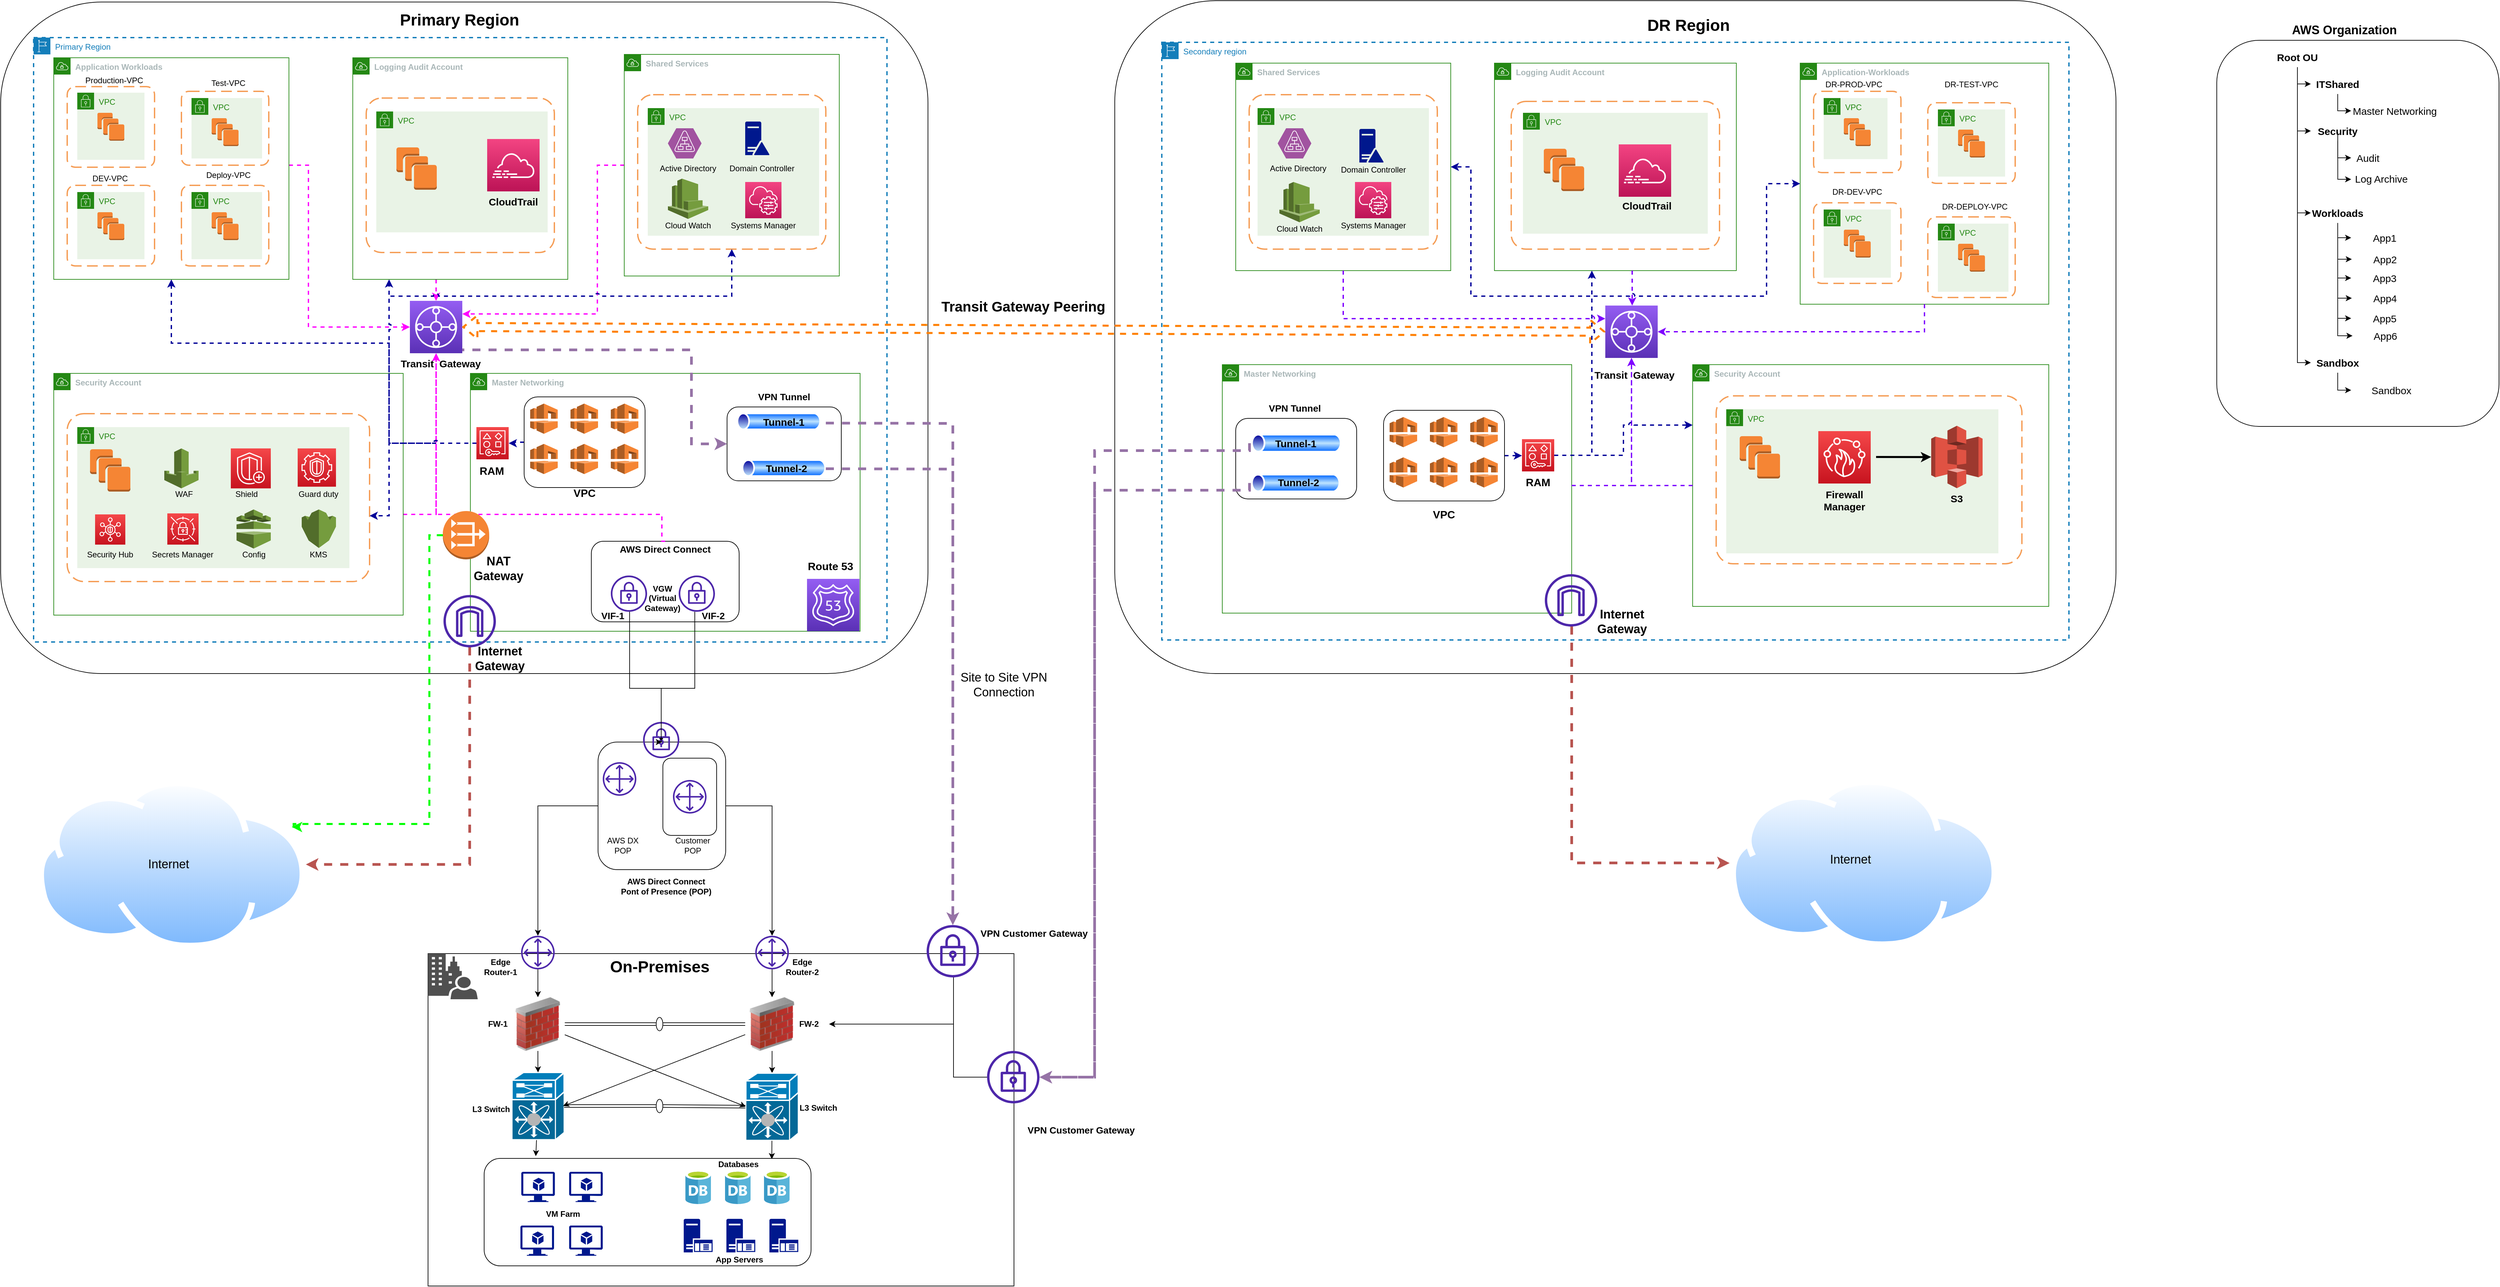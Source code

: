 <mxfile version="13.9.9" type="device" pages="2"><diagram id="M-y5PRbdG5gRIuqvnCc3" name="HLD"><mxGraphModel dx="6730" dy="2405" grid="1" gridSize="10" guides="1" tooltips="1" connect="1" arrows="1" fold="1" page="1" pageScale="1" pageWidth="850" pageHeight="1100" math="0" shadow="0"><root><mxCell id="0"/><mxCell id="1" parent="0"/><mxCell id="vshwDh9mOPTIykXh83dr-1" value="" style="rounded=0;whiteSpace=wrap;html=1;" parent="1" vertex="1"><mxGeometry x="-782" y="1599" width="872" height="495" as="geometry"/></mxCell><mxCell id="vshwDh9mOPTIykXh83dr-110" value="" style="rounded=1;whiteSpace=wrap;html=1;fontSize=24;" parent="1" vertex="1"><mxGeometry x="240" y="180" width="1490" height="1002" as="geometry"/></mxCell><mxCell id="dLaAz7J2zU8XVHETuuDe-1" value="" style="rounded=1;whiteSpace=wrap;html=1;fontSize=24;" parent="1" vertex="1"><mxGeometry x="-1418" y="182" width="1380" height="1000" as="geometry"/></mxCell><mxCell id="dLaAz7J2zU8XVHETuuDe-2" value="" style="rounded=1;whiteSpace=wrap;html=1;fontSize=24;" parent="1" vertex="1"><mxGeometry x="1880" y="239" width="420" height="575" as="geometry"/></mxCell><mxCell id="dLaAz7J2zU8XVHETuuDe-3" value="&lt;font style=&quot;font-size: 18px;&quot;&gt;AWS Organization&lt;/font&gt;" style="text;html=1;strokeColor=none;fillColor=none;align=center;verticalAlign=middle;whiteSpace=wrap;rounded=0;fontStyle=1" parent="1" vertex="1"><mxGeometry x="1990" y="209" width="160" height="30" as="geometry"/></mxCell><mxCell id="dLaAz7J2zU8XVHETuuDe-7" style="edgeStyle=orthogonalEdgeStyle;rounded=0;orthogonalLoop=1;jettySize=auto;html=1;entryX=0;entryY=0.5;entryDx=0;entryDy=0;fontSize=15;" parent="1" source="dLaAz7J2zU8XVHETuuDe-4" target="dLaAz7J2zU8XVHETuuDe-6" edge="1"><mxGeometry relative="1" as="geometry"/></mxCell><mxCell id="dLaAz7J2zU8XVHETuuDe-11" style="edgeStyle=orthogonalEdgeStyle;rounded=0;orthogonalLoop=1;jettySize=auto;html=1;entryX=0;entryY=0.5;entryDx=0;entryDy=0;fontSize=15;" parent="1" source="dLaAz7J2zU8XVHETuuDe-4" target="dLaAz7J2zU8XVHETuuDe-10" edge="1"><mxGeometry relative="1" as="geometry"/></mxCell><mxCell id="dLaAz7J2zU8XVHETuuDe-15" style="edgeStyle=orthogonalEdgeStyle;rounded=0;orthogonalLoop=1;jettySize=auto;html=1;entryX=0;entryY=0.5;entryDx=0;entryDy=0;fontSize=15;" parent="1" source="dLaAz7J2zU8XVHETuuDe-4" target="dLaAz7J2zU8XVHETuuDe-14" edge="1"><mxGeometry relative="1" as="geometry"/></mxCell><mxCell id="hhJyLnjdRHMhHu47NaTM-26" style="edgeStyle=orthogonalEdgeStyle;rounded=0;orthogonalLoop=1;jettySize=auto;html=1;entryX=0;entryY=0.5;entryDx=0;entryDy=0;fontSize=18;" parent="1" source="dLaAz7J2zU8XVHETuuDe-4" target="hhJyLnjdRHMhHu47NaTM-25" edge="1"><mxGeometry relative="1" as="geometry"/></mxCell><mxCell id="dLaAz7J2zU8XVHETuuDe-4" value="Root OU" style="text;html=1;strokeColor=none;fillColor=none;align=center;verticalAlign=middle;whiteSpace=wrap;rounded=0;fontSize=15;fontStyle=1" parent="1" vertex="1"><mxGeometry x="1900" y="249" width="200" height="30" as="geometry"/></mxCell><mxCell id="dLaAz7J2zU8XVHETuuDe-9" style="edgeStyle=orthogonalEdgeStyle;rounded=0;orthogonalLoop=1;jettySize=auto;html=1;entryX=0;entryY=0.5;entryDx=0;entryDy=0;fontSize=15;" parent="1" source="dLaAz7J2zU8XVHETuuDe-6" target="dLaAz7J2zU8XVHETuuDe-8" edge="1"><mxGeometry relative="1" as="geometry"/></mxCell><mxCell id="dLaAz7J2zU8XVHETuuDe-6" value="ITShared" style="text;html=1;strokeColor=none;fillColor=none;align=center;verticalAlign=middle;whiteSpace=wrap;rounded=0;fontSize=15;fontStyle=1" parent="1" vertex="1"><mxGeometry x="2020" y="289" width="80" height="30" as="geometry"/></mxCell><mxCell id="dLaAz7J2zU8XVHETuuDe-8" value="Master Networking" style="text;html=1;strokeColor=none;fillColor=none;align=center;verticalAlign=middle;whiteSpace=wrap;rounded=0;fontSize=15;" parent="1" vertex="1"><mxGeometry x="2080" y="329" width="130" height="30" as="geometry"/></mxCell><mxCell id="dLaAz7J2zU8XVHETuuDe-13" style="edgeStyle=orthogonalEdgeStyle;rounded=0;orthogonalLoop=1;jettySize=auto;html=1;entryX=0;entryY=0.5;entryDx=0;entryDy=0;fontSize=15;" parent="1" source="dLaAz7J2zU8XVHETuuDe-10" target="dLaAz7J2zU8XVHETuuDe-12" edge="1"><mxGeometry x="1" y="-51" relative="1" as="geometry"><mxPoint x="10" y="-1" as="offset"/></mxGeometry></mxCell><mxCell id="IGWhgkP-OzReXOtGgKd--40" style="edgeStyle=orthogonalEdgeStyle;rounded=0;orthogonalLoop=1;jettySize=auto;html=1;" parent="1" target="IGWhgkP-OzReXOtGgKd--3" edge="1"><mxGeometry relative="1" as="geometry"><mxPoint x="2060.059" y="376" as="sourcePoint"/><Array as="points"><mxPoint x="2060" y="446"/></Array></mxGeometry></mxCell><mxCell id="dLaAz7J2zU8XVHETuuDe-10" value="Security" style="text;html=1;strokeColor=none;fillColor=none;align=center;verticalAlign=middle;whiteSpace=wrap;rounded=0;fontSize=15;fontStyle=1" parent="1" vertex="1"><mxGeometry x="2020" y="359" width="80" height="30" as="geometry"/></mxCell><mxCell id="dLaAz7J2zU8XVHETuuDe-12" value="Audit" style="text;html=1;strokeColor=none;fillColor=none;align=center;verticalAlign=middle;whiteSpace=wrap;rounded=0;fontSize=15;" parent="1" vertex="1"><mxGeometry x="2080" y="399" width="50" height="30" as="geometry"/></mxCell><mxCell id="dLaAz7J2zU8XVHETuuDe-17" style="edgeStyle=orthogonalEdgeStyle;rounded=0;orthogonalLoop=1;jettySize=auto;html=1;entryX=0;entryY=0.5;entryDx=0;entryDy=0;fontSize=15;" parent="1" source="dLaAz7J2zU8XVHETuuDe-14" target="dLaAz7J2zU8XVHETuuDe-16" edge="1"><mxGeometry relative="1" as="geometry"/></mxCell><mxCell id="IGWhgkP-OzReXOtGgKd--35" style="edgeStyle=orthogonalEdgeStyle;rounded=0;orthogonalLoop=1;jettySize=auto;html=1;entryX=0;entryY=0.5;entryDx=0;entryDy=0;" parent="1" source="dLaAz7J2zU8XVHETuuDe-14" target="IGWhgkP-OzReXOtGgKd--30" edge="1"><mxGeometry relative="1" as="geometry"/></mxCell><mxCell id="IGWhgkP-OzReXOtGgKd--36" style="edgeStyle=orthogonalEdgeStyle;rounded=0;orthogonalLoop=1;jettySize=auto;html=1;entryX=0;entryY=0.5;entryDx=0;entryDy=0;" parent="1" source="dLaAz7J2zU8XVHETuuDe-14" target="IGWhgkP-OzReXOtGgKd--31" edge="1"><mxGeometry relative="1" as="geometry"><Array as="points"><mxPoint x="2060" y="593"/></Array></mxGeometry></mxCell><mxCell id="IGWhgkP-OzReXOtGgKd--37" style="edgeStyle=orthogonalEdgeStyle;rounded=0;orthogonalLoop=1;jettySize=auto;html=1;entryX=0;entryY=0.5;entryDx=0;entryDy=0;" parent="1" source="dLaAz7J2zU8XVHETuuDe-14" target="IGWhgkP-OzReXOtGgKd--32" edge="1"><mxGeometry relative="1" as="geometry"/></mxCell><mxCell id="IGWhgkP-OzReXOtGgKd--38" style="edgeStyle=orthogonalEdgeStyle;rounded=0;orthogonalLoop=1;jettySize=auto;html=1;entryX=0;entryY=0.5;entryDx=0;entryDy=0;" parent="1" source="dLaAz7J2zU8XVHETuuDe-14" target="IGWhgkP-OzReXOtGgKd--33" edge="1"><mxGeometry relative="1" as="geometry"/></mxCell><mxCell id="IGWhgkP-OzReXOtGgKd--39" style="edgeStyle=orthogonalEdgeStyle;rounded=0;orthogonalLoop=1;jettySize=auto;html=1;entryX=0;entryY=0.5;entryDx=0;entryDy=0;" parent="1" source="dLaAz7J2zU8XVHETuuDe-14" target="IGWhgkP-OzReXOtGgKd--34" edge="1"><mxGeometry relative="1" as="geometry"/></mxCell><mxCell id="dLaAz7J2zU8XVHETuuDe-14" value="Workloads" style="text;html=1;strokeColor=none;fillColor=none;align=center;verticalAlign=middle;whiteSpace=wrap;rounded=0;fontSize=15;fontStyle=1" parent="1" vertex="1"><mxGeometry x="2020" y="481" width="80" height="30" as="geometry"/></mxCell><mxCell id="dLaAz7J2zU8XVHETuuDe-16" value="App1" style="text;html=1;strokeColor=none;fillColor=none;align=center;verticalAlign=middle;whiteSpace=wrap;rounded=0;fontSize=15;" parent="1" vertex="1"><mxGeometry x="2080" y="518" width="100" height="30" as="geometry"/></mxCell><mxCell id="hgDUlFWxgDipCoAZAp5a-1" value="Primary Region" style="points=[[0,0],[0.25,0],[0.5,0],[0.75,0],[1,0],[1,0.25],[1,0.5],[1,0.75],[1,1],[0.75,1],[0.5,1],[0.25,1],[0,1],[0,0.75],[0,0.5],[0,0.25]];outlineConnect=0;gradientColor=none;html=1;whiteSpace=wrap;fontSize=12;fontStyle=0;container=1;pointerEvents=0;collapsible=0;recursiveResize=0;shape=mxgraph.aws4.group;grIcon=mxgraph.aws4.group_region;strokeColor=#147EBA;fillColor=none;verticalAlign=top;align=left;spacingLeft=30;fontColor=#147EBA;dashed=1;strokeWidth=2;" parent="1" vertex="1"><mxGeometry x="-1369" y="235" width="1270" height="900" as="geometry"/></mxCell><mxCell id="IGWhgkP-OzReXOtGgKd--149" style="edgeStyle=orthogonalEdgeStyle;rounded=0;orthogonalLoop=1;jettySize=auto;html=1;entryX=0;entryY=0.5;entryDx=0;entryDy=0;entryPerimeter=0;dashed=1;strokeColor=#FF00FF;strokeWidth=2;jumpStyle=arc;" parent="hgDUlFWxgDipCoAZAp5a-1" source="9hTiY2ofEWtKA2A9wq1_-1" target="vshwDh9mOPTIykXh83dr-111" edge="1"><mxGeometry relative="1" as="geometry"><Array as="points"><mxPoint x="409" y="190"/><mxPoint x="409" y="431"/></Array></mxGeometry></mxCell><mxCell id="9hTiY2ofEWtKA2A9wq1_-1" value="&lt;b&gt;Application Workloads&lt;/b&gt;" style="points=[[0,0],[0.25,0],[0.5,0],[0.75,0],[1,0],[1,0.25],[1,0.5],[1,0.75],[1,1],[0.75,1],[0.5,1],[0.25,1],[0,1],[0,0.75],[0,0.5],[0,0.25]];outlineConnect=0;gradientColor=none;html=1;whiteSpace=wrap;fontSize=12;fontStyle=0;container=1;pointerEvents=0;collapsible=0;recursiveResize=0;shape=mxgraph.aws4.group;grIcon=mxgraph.aws4.group_vpc;strokeColor=#248814;fillColor=none;verticalAlign=top;align=left;spacingLeft=30;fontColor=#AAB7B8;dashed=0;" parent="hgDUlFWxgDipCoAZAp5a-1" vertex="1"><mxGeometry x="30" y="30" width="350" height="330" as="geometry"/></mxCell><mxCell id="1slLA28ZxjL50AMuRUEZ-1" value="" style="rounded=1;arcSize=10;dashed=1;strokeColor=#F59D56;fillColor=none;gradientColor=none;dashPattern=8 4;strokeWidth=2;" parent="9hTiY2ofEWtKA2A9wq1_-1" vertex="1"><mxGeometry x="20" y="43" width="130" height="120" as="geometry"/></mxCell><mxCell id="tK9VNVJIIxNaPiYcPws2-1" value="VPC" style="points=[[0,0],[0.25,0],[0.5,0],[0.75,0],[1,0],[1,0.25],[1,0.5],[1,0.75],[1,1],[0.75,1],[0.5,1],[0.25,1],[0,1],[0,0.75],[0,0.5],[0,0.25]];outlineConnect=0;gradientColor=none;html=1;whiteSpace=wrap;fontSize=12;fontStyle=0;container=1;pointerEvents=0;collapsible=0;recursiveResize=0;shape=mxgraph.aws4.group;grIcon=mxgraph.aws4.group_security_group;grStroke=0;strokeColor=#248814;fillColor=#E9F3E6;verticalAlign=top;align=left;spacingLeft=30;fontColor=#248814;dashed=0;" parent="9hTiY2ofEWtKA2A9wq1_-1" vertex="1"><mxGeometry x="35" y="52" width="100" height="100" as="geometry"/></mxCell><mxCell id="tK9VNVJIIxNaPiYcPws2-2" value="" style="outlineConnect=0;dashed=0;verticalLabelPosition=bottom;verticalAlign=top;align=center;html=1;shape=mxgraph.aws3.instances;fillColor=#F58534;gradientColor=none;" parent="tK9VNVJIIxNaPiYcPws2-1" vertex="1"><mxGeometry x="30" y="30" width="40" height="41.5" as="geometry"/></mxCell><mxCell id="IGWhgkP-OzReXOtGgKd--188" value="" style="rounded=1;arcSize=10;dashed=1;strokeColor=#F59D56;fillColor=none;gradientColor=none;dashPattern=8 4;strokeWidth=2;" parent="9hTiY2ofEWtKA2A9wq1_-1" vertex="1"><mxGeometry x="190" y="50" width="130" height="110" as="geometry"/></mxCell><mxCell id="IGWhgkP-OzReXOtGgKd--189" value="VPC" style="points=[[0,0],[0.25,0],[0.5,0],[0.75,0],[1,0],[1,0.25],[1,0.5],[1,0.75],[1,1],[0.75,1],[0.5,1],[0.25,1],[0,1],[0,0.75],[0,0.5],[0,0.25]];outlineConnect=0;gradientColor=none;html=1;whiteSpace=wrap;fontSize=12;fontStyle=0;container=1;pointerEvents=0;collapsible=0;recursiveResize=0;shape=mxgraph.aws4.group;grIcon=mxgraph.aws4.group_security_group;grStroke=0;strokeColor=#248814;fillColor=#E9F3E6;verticalAlign=top;align=left;spacingLeft=30;fontColor=#248814;dashed=0;" parent="9hTiY2ofEWtKA2A9wq1_-1" vertex="1"><mxGeometry x="205" y="60" width="105" height="90" as="geometry"/></mxCell><mxCell id="IGWhgkP-OzReXOtGgKd--190" value="" style="outlineConnect=0;dashed=0;verticalLabelPosition=bottom;verticalAlign=top;align=center;html=1;shape=mxgraph.aws3.instances;fillColor=#F58534;gradientColor=none;" parent="IGWhgkP-OzReXOtGgKd--189" vertex="1"><mxGeometry x="30" y="30" width="40" height="41.5" as="geometry"/></mxCell><mxCell id="IGWhgkP-OzReXOtGgKd--196" value="" style="rounded=1;arcSize=10;dashed=1;strokeColor=#F59D56;fillColor=none;gradientColor=none;dashPattern=8 4;strokeWidth=2;" parent="9hTiY2ofEWtKA2A9wq1_-1" vertex="1"><mxGeometry x="20" y="190" width="130" height="120" as="geometry"/></mxCell><mxCell id="IGWhgkP-OzReXOtGgKd--197" value="VPC" style="points=[[0,0],[0.25,0],[0.5,0],[0.75,0],[1,0],[1,0.25],[1,0.5],[1,0.75],[1,1],[0.75,1],[0.5,1],[0.25,1],[0,1],[0,0.75],[0,0.5],[0,0.25]];outlineConnect=0;gradientColor=none;html=1;whiteSpace=wrap;fontSize=12;fontStyle=0;container=1;pointerEvents=0;collapsible=0;recursiveResize=0;shape=mxgraph.aws4.group;grIcon=mxgraph.aws4.group_security_group;grStroke=0;strokeColor=#248814;fillColor=#E9F3E6;verticalAlign=top;align=left;spacingLeft=30;fontColor=#248814;dashed=0;" parent="9hTiY2ofEWtKA2A9wq1_-1" vertex="1"><mxGeometry x="35" y="200" width="100" height="100" as="geometry"/></mxCell><mxCell id="IGWhgkP-OzReXOtGgKd--198" value="" style="outlineConnect=0;dashed=0;verticalLabelPosition=bottom;verticalAlign=top;align=center;html=1;shape=mxgraph.aws3.instances;fillColor=#F58534;gradientColor=none;" parent="IGWhgkP-OzReXOtGgKd--197" vertex="1"><mxGeometry x="30" y="30" width="40" height="41.5" as="geometry"/></mxCell><mxCell id="IGWhgkP-OzReXOtGgKd--200" value="" style="rounded=1;arcSize=10;dashed=1;strokeColor=#F59D56;fillColor=none;gradientColor=none;dashPattern=8 4;strokeWidth=2;" parent="9hTiY2ofEWtKA2A9wq1_-1" vertex="1"><mxGeometry x="190" y="190" width="130" height="120" as="geometry"/></mxCell><mxCell id="IGWhgkP-OzReXOtGgKd--201" value="VPC" style="points=[[0,0],[0.25,0],[0.5,0],[0.75,0],[1,0],[1,0.25],[1,0.5],[1,0.75],[1,1],[0.75,1],[0.5,1],[0.25,1],[0,1],[0,0.75],[0,0.5],[0,0.25]];outlineConnect=0;gradientColor=none;html=1;whiteSpace=wrap;fontSize=12;fontStyle=0;container=1;pointerEvents=0;collapsible=0;recursiveResize=0;shape=mxgraph.aws4.group;grIcon=mxgraph.aws4.group_security_group;grStroke=0;strokeColor=#248814;fillColor=#E9F3E6;verticalAlign=top;align=left;spacingLeft=30;fontColor=#248814;dashed=0;" parent="9hTiY2ofEWtKA2A9wq1_-1" vertex="1"><mxGeometry x="205" y="200" width="105" height="100" as="geometry"/></mxCell><mxCell id="IGWhgkP-OzReXOtGgKd--202" value="" style="outlineConnect=0;dashed=0;verticalLabelPosition=bottom;verticalAlign=top;align=center;html=1;shape=mxgraph.aws3.instances;fillColor=#F58534;gradientColor=none;" parent="IGWhgkP-OzReXOtGgKd--201" vertex="1"><mxGeometry x="30" y="30" width="40" height="41.5" as="geometry"/></mxCell><mxCell id="IGWhgkP-OzReXOtGgKd--232" value="Production-VPC" style="text;html=1;strokeColor=none;fillColor=none;align=center;verticalAlign=middle;whiteSpace=wrap;rounded=0;" parent="9hTiY2ofEWtKA2A9wq1_-1" vertex="1"><mxGeometry x="35" y="19" width="110" height="30" as="geometry"/></mxCell><mxCell id="IGWhgkP-OzReXOtGgKd--233" value="Test-VPC" style="text;html=1;strokeColor=none;fillColor=none;align=center;verticalAlign=middle;whiteSpace=wrap;rounded=0;" parent="9hTiY2ofEWtKA2A9wq1_-1" vertex="1"><mxGeometry x="205" y="23" width="110" height="30" as="geometry"/></mxCell><mxCell id="IGWhgkP-OzReXOtGgKd--236" value="Deploy-VPC" style="text;html=1;strokeColor=none;fillColor=none;align=center;verticalAlign=middle;whiteSpace=wrap;rounded=0;" parent="9hTiY2ofEWtKA2A9wq1_-1" vertex="1"><mxGeometry x="205" y="160" width="110" height="30" as="geometry"/></mxCell><mxCell id="IGWhgkP-OzReXOtGgKd--148" style="edgeStyle=orthogonalEdgeStyle;rounded=0;orthogonalLoop=1;jettySize=auto;html=1;dashed=1;strokeColor=#FF00FF;strokeWidth=2;" parent="hgDUlFWxgDipCoAZAp5a-1" source="tK9VNVJIIxNaPiYcPws2-29" target="vshwDh9mOPTIykXh83dr-111" edge="1"><mxGeometry relative="1" as="geometry"><Array as="points"><mxPoint x="599" y="710"/></Array></mxGeometry></mxCell><mxCell id="tK9VNVJIIxNaPiYcPws2-29" value="&lt;b&gt;Security Account&lt;/b&gt;" style="points=[[0,0],[0.25,0],[0.5,0],[0.75,0],[1,0],[1,0.25],[1,0.5],[1,0.75],[1,1],[0.75,1],[0.5,1],[0.25,1],[0,1],[0,0.75],[0,0.5],[0,0.25]];outlineConnect=0;gradientColor=none;html=1;whiteSpace=wrap;fontSize=12;fontStyle=0;container=1;pointerEvents=0;collapsible=0;recursiveResize=0;shape=mxgraph.aws4.group;grIcon=mxgraph.aws4.group_vpc;strokeColor=#248814;fillColor=none;verticalAlign=top;align=left;spacingLeft=30;fontColor=#AAB7B8;dashed=0;" parent="hgDUlFWxgDipCoAZAp5a-1" vertex="1"><mxGeometry x="30" y="500" width="520" height="360" as="geometry"/></mxCell><mxCell id="tK9VNVJIIxNaPiYcPws2-30" value="" style="rounded=1;arcSize=10;dashed=1;strokeColor=#F59D56;fillColor=none;gradientColor=none;dashPattern=8 4;strokeWidth=2;" parent="tK9VNVJIIxNaPiYcPws2-29" vertex="1"><mxGeometry x="20" y="60" width="450" height="250" as="geometry"/></mxCell><mxCell id="tK9VNVJIIxNaPiYcPws2-34" value="VPC" style="points=[[0,0],[0.25,0],[0.5,0],[0.75,0],[1,0],[1,0.25],[1,0.5],[1,0.75],[1,1],[0.75,1],[0.5,1],[0.25,1],[0,1],[0,0.75],[0,0.5],[0,0.25]];outlineConnect=0;gradientColor=none;html=1;whiteSpace=wrap;fontSize=12;fontStyle=0;container=1;pointerEvents=0;collapsible=0;recursiveResize=0;shape=mxgraph.aws4.group;grIcon=mxgraph.aws4.group_security_group;grStroke=0;strokeColor=#248814;fillColor=#E9F3E6;verticalAlign=top;align=left;spacingLeft=30;fontColor=#248814;dashed=0;" parent="tK9VNVJIIxNaPiYcPws2-29" vertex="1"><mxGeometry x="35" y="80" width="405" height="210" as="geometry"/></mxCell><mxCell id="gzBsSh-S9nTU2L8IwGXy-20" value="WAF" style="text;html=1;strokeColor=none;fillColor=none;align=center;verticalAlign=middle;whiteSpace=wrap;rounded=0;" parent="tK9VNVJIIxNaPiYcPws2-34" vertex="1"><mxGeometry x="104" y="85" width="110" height="30" as="geometry"/></mxCell><mxCell id="gzBsSh-S9nTU2L8IwGXy-24" value="Guard duty" style="text;html=1;strokeColor=none;fillColor=none;align=center;verticalAlign=middle;whiteSpace=wrap;rounded=0;" parent="tK9VNVJIIxNaPiYcPws2-34" vertex="1"><mxGeometry x="304" y="85" width="110" height="30" as="geometry"/></mxCell><mxCell id="gzBsSh-S9nTU2L8IwGXy-22" value="Shield" style="text;html=1;strokeColor=none;fillColor=none;align=center;verticalAlign=middle;whiteSpace=wrap;rounded=0;" parent="tK9VNVJIIxNaPiYcPws2-34" vertex="1"><mxGeometry x="196.75" y="85" width="110" height="30" as="geometry"/></mxCell><mxCell id="tK9VNVJIIxNaPiYcPws2-35" value="" style="outlineConnect=0;dashed=0;verticalLabelPosition=bottom;verticalAlign=top;align=center;html=1;shape=mxgraph.aws3.instances;fillColor=#F58534;gradientColor=none;" parent="tK9VNVJIIxNaPiYcPws2-29" vertex="1"><mxGeometry x="54" y="113" width="60" height="63" as="geometry"/></mxCell><mxCell id="gzBsSh-S9nTU2L8IwGXy-19" value="" style="outlineConnect=0;dashed=0;verticalLabelPosition=bottom;verticalAlign=top;align=center;html=1;shape=mxgraph.aws3.waf;fillColor=#759C3E;gradientColor=none;" parent="tK9VNVJIIxNaPiYcPws2-29" vertex="1"><mxGeometry x="164.5" y="111.75" width="51" height="59.5" as="geometry"/></mxCell><mxCell id="gzBsSh-S9nTU2L8IwGXy-23" value="" style="sketch=0;points=[[0,0,0],[0.25,0,0],[0.5,0,0],[0.75,0,0],[1,0,0],[0,1,0],[0.25,1,0],[0.5,1,0],[0.75,1,0],[1,1,0],[0,0.25,0],[0,0.5,0],[0,0.75,0],[1,0.25,0],[1,0.5,0],[1,0.75,0]];outlineConnect=0;fontColor=#232F3E;gradientColor=#F54749;gradientDirection=north;fillColor=#C7131F;strokeColor=#ffffff;dashed=0;verticalLabelPosition=bottom;verticalAlign=top;align=center;html=1;fontSize=12;fontStyle=0;aspect=fixed;shape=mxgraph.aws4.resourceIcon;resIcon=mxgraph.aws4.guardduty;" parent="tK9VNVJIIxNaPiYcPws2-29" vertex="1"><mxGeometry x="363" y="111.75" width="57" height="57" as="geometry"/></mxCell><mxCell id="gzBsSh-S9nTU2L8IwGXy-25" value="" style="sketch=0;points=[[0,0,0],[0.25,0,0],[0.5,0,0],[0.75,0,0],[1,0,0],[0,1,0],[0.25,1,0],[0.5,1,0],[0.75,1,0],[1,1,0],[0,0.25,0],[0,0.5,0],[0,0.75,0],[1,0.25,0],[1,0.5,0],[1,0.75,0]];outlineConnect=0;fontColor=#232F3E;gradientColor=#F54749;gradientDirection=north;fillColor=#C7131F;strokeColor=#ffffff;dashed=0;verticalLabelPosition=bottom;verticalAlign=top;align=center;html=1;fontSize=12;fontStyle=0;aspect=fixed;shape=mxgraph.aws4.resourceIcon;resIcon=mxgraph.aws4.security_hub;" parent="tK9VNVJIIxNaPiYcPws2-29" vertex="1"><mxGeometry x="61.5" y="210" width="45" height="45" as="geometry"/></mxCell><mxCell id="gzBsSh-S9nTU2L8IwGXy-26" value="Security Hub" style="text;html=1;strokeColor=none;fillColor=none;align=center;verticalAlign=middle;whiteSpace=wrap;rounded=0;" parent="tK9VNVJIIxNaPiYcPws2-29" vertex="1"><mxGeometry x="29" y="255" width="110" height="30" as="geometry"/></mxCell><mxCell id="gzBsSh-S9nTU2L8IwGXy-27" value="" style="sketch=0;points=[[0,0,0],[0.25,0,0],[0.5,0,0],[0.75,0,0],[1,0,0],[0,1,0],[0.25,1,0],[0.5,1,0],[0.75,1,0],[1,1,0],[0,0.25,0],[0,0.5,0],[0,0.75,0],[1,0.25,0],[1,0.5,0],[1,0.75,0]];outlineConnect=0;fontColor=#232F3E;gradientColor=#F54749;gradientDirection=north;fillColor=#C7131F;strokeColor=#ffffff;dashed=0;verticalLabelPosition=bottom;verticalAlign=top;align=center;html=1;fontSize=12;fontStyle=0;aspect=fixed;shape=mxgraph.aws4.resourceIcon;resIcon=mxgraph.aws4.secrets_manager;" parent="tK9VNVJIIxNaPiYcPws2-29" vertex="1"><mxGeometry x="169" y="208.5" width="46.5" height="46.5" as="geometry"/></mxCell><mxCell id="gzBsSh-S9nTU2L8IwGXy-28" value="Secrets Manager" style="text;html=1;strokeColor=none;fillColor=none;align=center;verticalAlign=middle;whiteSpace=wrap;rounded=0;" parent="tK9VNVJIIxNaPiYcPws2-29" vertex="1"><mxGeometry x="137.25" y="255" width="110" height="30" as="geometry"/></mxCell><mxCell id="gzBsSh-S9nTU2L8IwGXy-30" value="" style="outlineConnect=0;dashed=0;verticalLabelPosition=bottom;verticalAlign=top;align=center;html=1;shape=mxgraph.aws3.config;fillColor=#759C3E;gradientColor=none;" parent="tK9VNVJIIxNaPiYcPws2-29" vertex="1"><mxGeometry x="272" y="202.62" width="51" height="58.25" as="geometry"/></mxCell><mxCell id="gzBsSh-S9nTU2L8IwGXy-31" value="Config" style="text;html=1;strokeColor=none;fillColor=none;align=center;verticalAlign=middle;whiteSpace=wrap;rounded=0;" parent="tK9VNVJIIxNaPiYcPws2-29" vertex="1"><mxGeometry x="242.5" y="255" width="110" height="30" as="geometry"/></mxCell><mxCell id="gzBsSh-S9nTU2L8IwGXy-21" value="" style="sketch=0;points=[[0,0,0],[0.25,0,0],[0.5,0,0],[0.75,0,0],[1,0,0],[0,1,0],[0.25,1,0],[0.5,1,0],[0.75,1,0],[1,1,0],[0,0.25,0],[0,0.5,0],[0,0.75,0],[1,0.25,0],[1,0.5,0],[1,0.75,0]];outlineConnect=0;fontColor=#232F3E;gradientColor=#F54749;gradientDirection=north;fillColor=#C7131F;strokeColor=#ffffff;dashed=0;verticalLabelPosition=bottom;verticalAlign=top;align=center;html=1;fontSize=12;fontStyle=0;aspect=fixed;shape=mxgraph.aws4.resourceIcon;resIcon=mxgraph.aws4.shield;" parent="tK9VNVJIIxNaPiYcPws2-29" vertex="1"><mxGeometry x="263.5" y="111.75" width="59.5" height="59.5" as="geometry"/></mxCell><mxCell id="gzBsSh-S9nTU2L8IwGXy-32" value="" style="outlineConnect=0;dashed=0;verticalLabelPosition=bottom;verticalAlign=top;align=center;html=1;shape=mxgraph.aws3.kms;fillColor=#759C3E;gradientColor=none;" parent="tK9VNVJIIxNaPiYcPws2-29" vertex="1"><mxGeometry x="369" y="202.62" width="51" height="57.38" as="geometry"/></mxCell><mxCell id="gzBsSh-S9nTU2L8IwGXy-33" value="KMS" style="text;html=1;strokeColor=none;fillColor=none;align=center;verticalAlign=middle;whiteSpace=wrap;rounded=0;" parent="tK9VNVJIIxNaPiYcPws2-29" vertex="1"><mxGeometry x="339" y="255" width="110" height="30" as="geometry"/></mxCell><mxCell id="IGWhgkP-OzReXOtGgKd--178" style="edgeStyle=orthogonalEdgeStyle;rounded=0;orthogonalLoop=1;jettySize=auto;html=1;dashed=1;strokeColor=#FF00FF;strokeWidth=2;entryX=0.5;entryY=0;entryDx=0;entryDy=0;entryPerimeter=0;" parent="hgDUlFWxgDipCoAZAp5a-1" source="IGWhgkP-OzReXOtGgKd--4" target="vshwDh9mOPTIykXh83dr-111" edge="1"><mxGeometry relative="1" as="geometry"><Array as="points"><mxPoint x="599" y="375"/><mxPoint x="599" y="375"/></Array></mxGeometry></mxCell><mxCell id="IGWhgkP-OzReXOtGgKd--4" value="&lt;b&gt;Logging Audit Account&lt;/b&gt;" style="points=[[0,0],[0.25,0],[0.5,0],[0.75,0],[1,0],[1,0.25],[1,0.5],[1,0.75],[1,1],[0.75,1],[0.5,1],[0.25,1],[0,1],[0,0.75],[0,0.5],[0,0.25]];outlineConnect=0;gradientColor=none;html=1;whiteSpace=wrap;fontSize=12;fontStyle=0;container=1;pointerEvents=0;collapsible=0;recursiveResize=0;shape=mxgraph.aws4.group;grIcon=mxgraph.aws4.group_vpc;strokeColor=#248814;fillColor=none;verticalAlign=top;align=left;spacingLeft=30;fontColor=#AAB7B8;dashed=0;" parent="hgDUlFWxgDipCoAZAp5a-1" vertex="1"><mxGeometry x="475" y="30" width="320" height="330" as="geometry"/></mxCell><mxCell id="IGWhgkP-OzReXOtGgKd--5" value="" style="rounded=1;arcSize=10;dashed=1;strokeColor=#F59D56;fillColor=none;gradientColor=none;dashPattern=8 4;strokeWidth=2;" parent="IGWhgkP-OzReXOtGgKd--4" vertex="1"><mxGeometry x="20" y="60" width="280" height="230" as="geometry"/></mxCell><mxCell id="IGWhgkP-OzReXOtGgKd--7" value="VPC" style="points=[[0,0],[0.25,0],[0.5,0],[0.75,0],[1,0],[1,0.25],[1,0.5],[1,0.75],[1,1],[0.75,1],[0.5,1],[0.25,1],[0,1],[0,0.75],[0,0.5],[0,0.25]];outlineConnect=0;gradientColor=none;html=1;whiteSpace=wrap;fontSize=12;fontStyle=0;container=1;pointerEvents=0;collapsible=0;recursiveResize=0;shape=mxgraph.aws4.group;grIcon=mxgraph.aws4.group_security_group;grStroke=0;strokeColor=#248814;fillColor=#E9F3E6;verticalAlign=top;align=left;spacingLeft=30;fontColor=#248814;dashed=0;" parent="IGWhgkP-OzReXOtGgKd--4" vertex="1"><mxGeometry x="35" y="80" width="255" height="180" as="geometry"/></mxCell><mxCell id="IGWhgkP-OzReXOtGgKd--8" value="" style="outlineConnect=0;dashed=0;verticalLabelPosition=bottom;verticalAlign=top;align=center;html=1;shape=mxgraph.aws3.instances;fillColor=#F58534;gradientColor=none;" parent="IGWhgkP-OzReXOtGgKd--7" vertex="1"><mxGeometry x="30" y="53.5" width="60" height="63" as="geometry"/></mxCell><mxCell id="aW3jeQAMFCN2xKjrizYB-37" value="" style="sketch=0;points=[[0,0,0],[0.25,0,0],[0.5,0,0],[0.75,0,0],[1,0,0],[0,1,0],[0.25,1,0],[0.5,1,0],[0.75,1,0],[1,1,0],[0,0.25,0],[0,0.5,0],[0,0.75,0],[1,0.25,0],[1,0.5,0],[1,0.75,0]];points=[[0,0,0],[0.25,0,0],[0.5,0,0],[0.75,0,0],[1,0,0],[0,1,0],[0.25,1,0],[0.5,1,0],[0.75,1,0],[1,1,0],[0,0.25,0],[0,0.5,0],[0,0.75,0],[1,0.25,0],[1,0.5,0],[1,0.75,0]];outlineConnect=0;fontColor=#232F3E;gradientColor=#F34482;gradientDirection=north;fillColor=#BC1356;strokeColor=#ffffff;dashed=0;verticalLabelPosition=bottom;verticalAlign=top;align=center;html=1;fontSize=12;fontStyle=0;aspect=fixed;shape=mxgraph.aws4.resourceIcon;resIcon=mxgraph.aws4.cloudtrail;" parent="IGWhgkP-OzReXOtGgKd--4" vertex="1"><mxGeometry x="200" y="121" width="78" height="78" as="geometry"/></mxCell><mxCell id="aW3jeQAMFCN2xKjrizYB-38" value="CloudTrail" style="text;html=1;strokeColor=none;fillColor=none;align=center;verticalAlign=middle;whiteSpace=wrap;rounded=0;fontSize=15;fontStyle=1" parent="IGWhgkP-OzReXOtGgKd--4" vertex="1"><mxGeometry x="209" y="199" width="60" height="30" as="geometry"/></mxCell><mxCell id="IGWhgkP-OzReXOtGgKd--17" value="&lt;b&gt;Master Networking&lt;/b&gt;" style="points=[[0,0],[0.25,0],[0.5,0],[0.75,0],[1,0],[1,0.25],[1,0.5],[1,0.75],[1,1],[0.75,1],[0.5,1],[0.25,1],[0,1],[0,0.75],[0,0.5],[0,0.25]];outlineConnect=0;gradientColor=none;html=1;whiteSpace=wrap;fontSize=12;fontStyle=0;container=1;pointerEvents=0;collapsible=0;recursiveResize=0;shape=mxgraph.aws4.group;grIcon=mxgraph.aws4.group_vpc;strokeColor=#248814;fillColor=none;verticalAlign=top;align=left;spacingLeft=30;fontColor=#AAB7B8;dashed=0;" parent="hgDUlFWxgDipCoAZAp5a-1" vertex="1"><mxGeometry x="650" y="500" width="580" height="384" as="geometry"/></mxCell><mxCell id="kcUAVvvXJD9ymez8MMnD-50" value="" style="whiteSpace=wrap;html=1;rounded=1;" parent="IGWhgkP-OzReXOtGgKd--17" vertex="1"><mxGeometry x="180" y="250" width="220" height="120" as="geometry"/></mxCell><mxCell id="kcUAVvvXJD9ymez8MMnD-42" value="" style="sketch=0;outlineConnect=0;fontColor=#232F3E;gradientColor=none;fillColor=#4D27AA;strokeColor=none;dashed=0;verticalLabelPosition=bottom;verticalAlign=top;align=center;html=1;fontSize=12;fontStyle=0;aspect=fixed;pointerEvents=1;shape=mxgraph.aws4.vpn_gateway;" parent="IGWhgkP-OzReXOtGgKd--17" vertex="1"><mxGeometry x="310" y="301" width="54" height="54" as="geometry"/></mxCell><mxCell id="kcUAVvvXJD9ymez8MMnD-45" value="&lt;font style=&quot;font-size: 14px;&quot;&gt;&lt;b&gt;VIF-2&lt;/b&gt;&lt;br&gt;&lt;/font&gt;" style="text;html=1;strokeColor=none;fillColor=none;align=center;verticalAlign=middle;whiteSpace=wrap;rounded=0;fontSize=18;" parent="IGWhgkP-OzReXOtGgKd--17" vertex="1"><mxGeometry x="330" y="345" width="62.5" height="29" as="geometry"/></mxCell><mxCell id="w6PW0gd_mkZA8JuZA07s-1" value="&lt;b&gt;VGW (Virtual Gateway)&lt;/b&gt;" style="text;html=1;strokeColor=none;fillColor=none;align=center;verticalAlign=middle;whiteSpace=wrap;rounded=0;" parent="IGWhgkP-OzReXOtGgKd--17" vertex="1"><mxGeometry x="253" y="320" width="66" height="30" as="geometry"/></mxCell><mxCell id="kcUAVvvXJD9ymez8MMnD-51" value="&lt;b&gt;&lt;font style=&quot;font-size: 14px;&quot;&gt;AWS Direct Connect&lt;/font&gt;&lt;/b&gt;" style="text;html=1;strokeColor=none;fillColor=none;align=center;verticalAlign=middle;whiteSpace=wrap;rounded=0;" parent="IGWhgkP-OzReXOtGgKd--17" vertex="1"><mxGeometry x="220" y="247" width="140" height="30" as="geometry"/></mxCell><mxCell id="aW3jeQAMFCN2xKjrizYB-6" value="" style="whiteSpace=wrap;html=1;rounded=1;" parent="IGWhgkP-OzReXOtGgKd--17" vertex="1"><mxGeometry x="382" y="50" width="170" height="110" as="geometry"/></mxCell><mxCell id="aW3jeQAMFCN2xKjrizYB-8" value="&lt;font style=&quot;font-size: 14px;&quot;&gt;&lt;b&gt;VPN Tunnel&lt;/b&gt;&lt;br&gt;&lt;/font&gt;" style="text;html=1;strokeColor=none;fillColor=none;align=center;verticalAlign=middle;whiteSpace=wrap;rounded=0;" parent="IGWhgkP-OzReXOtGgKd--17" vertex="1"><mxGeometry x="358.5" y="20" width="216" height="30" as="geometry"/></mxCell><mxCell id="aW3jeQAMFCN2xKjrizYB-9" value="" style="aspect=fixed;perimeter=ellipsePerimeter;html=1;align=center;shadow=0;dashed=0;spacingTop=3;image;image=img/lib/active_directory/tunnel.svg;fontSize=14;" parent="IGWhgkP-OzReXOtGgKd--17" vertex="1"><mxGeometry x="394" y="58.5" width="130" height="26" as="geometry"/></mxCell><mxCell id="aW3jeQAMFCN2xKjrizYB-10" value="" style="aspect=fixed;perimeter=ellipsePerimeter;html=1;align=center;shadow=0;dashed=0;spacingTop=3;image;image=img/lib/active_directory/tunnel.svg;fontSize=14;" parent="IGWhgkP-OzReXOtGgKd--17" vertex="1"><mxGeometry x="401.5" y="127.95" width="130" height="26" as="geometry"/></mxCell><mxCell id="aW3jeQAMFCN2xKjrizYB-12" value="Tunnel-2" style="text;html=1;strokeColor=none;fillColor=none;align=center;verticalAlign=middle;whiteSpace=wrap;rounded=0;fontSize=15;fontStyle=1" parent="IGWhgkP-OzReXOtGgKd--17" vertex="1"><mxGeometry x="423" y="125.95" width="95" height="30" as="geometry"/></mxCell><mxCell id="aW3jeQAMFCN2xKjrizYB-11" value="Tunnel-1" style="text;html=1;strokeColor=none;fillColor=none;align=center;verticalAlign=middle;whiteSpace=wrap;rounded=0;fontSize=15;fontStyle=1" parent="IGWhgkP-OzReXOtGgKd--17" vertex="1"><mxGeometry x="419" y="56.5" width="95" height="30" as="geometry"/></mxCell><mxCell id="HT8-jCR1vPojso-gWihx-1" value="&lt;font style=&quot;font-size: 18px;&quot;&gt;NAT&lt;br&gt;Gateway&lt;/font&gt;" style="text;html=1;strokeColor=none;fillColor=none;align=center;verticalAlign=middle;whiteSpace=wrap;rounded=0;fontSize=15;fontStyle=1" parent="IGWhgkP-OzReXOtGgKd--17" vertex="1"><mxGeometry x="-33" y="276" width="150" height="30" as="geometry"/></mxCell><mxCell id="VnHaV5oiYNN-6DVyHk1L-129" value="" style="sketch=0;points=[[0,0,0],[0.25,0,0],[0.5,0,0],[0.75,0,0],[1,0,0],[0,1,0],[0.25,1,0],[0.5,1,0],[0.75,1,0],[1,1,0],[0,0.25,0],[0,0.5,0],[0,0.75,0],[1,0.25,0],[1,0.5,0],[1,0.75,0]];outlineConnect=0;fontColor=#232F3E;gradientColor=#F54749;gradientDirection=north;fillColor=#C7131F;strokeColor=#ffffff;dashed=0;verticalLabelPosition=bottom;verticalAlign=top;align=center;html=1;fontSize=12;fontStyle=0;aspect=fixed;shape=mxgraph.aws4.resourceIcon;resIcon=mxgraph.aws4.resource_access_manager;dashPattern=8 8;strokeWidth=2;" parent="IGWhgkP-OzReXOtGgKd--17" vertex="1"><mxGeometry x="9" y="80" width="48" height="48" as="geometry"/></mxCell><mxCell id="VnHaV5oiYNN-6DVyHk1L-135" value="" style="sketch=0;points=[[0,0,0],[0.25,0,0],[0.5,0,0],[0.75,0,0],[1,0,0],[0,1,0],[0.25,1,0],[0.5,1,0],[0.75,1,0],[1,1,0],[0,0.25,0],[0,0.5,0],[0,0.75,0],[1,0.25,0],[1,0.5,0],[1,0.75,0]];outlineConnect=0;fontColor=#232F3E;gradientColor=#945DF2;gradientDirection=north;fillColor=#5A30B5;strokeColor=#ffffff;dashed=0;verticalLabelPosition=bottom;verticalAlign=top;align=center;html=1;fontSize=12;fontStyle=0;aspect=fixed;shape=mxgraph.aws4.resourceIcon;resIcon=mxgraph.aws4.route_53;dashPattern=8 8;strokeWidth=2;" parent="IGWhgkP-OzReXOtGgKd--17" vertex="1"><mxGeometry x="501" y="306" width="78" height="78" as="geometry"/></mxCell><mxCell id="aW3jeQAMFCN2xKjrizYB-16" style="edgeStyle=orthogonalEdgeStyle;rounded=0;jumpStyle=arc;orthogonalLoop=1;jettySize=auto;html=1;entryX=0;entryY=0.5;entryDx=0;entryDy=0;dashed=1;strokeWidth=4;fontSize=14;fillColor=#e1d5e7;strokeColor=#9673a6;startArrow=none;" parent="hgDUlFWxgDipCoAZAp5a-1" target="aW3jeQAMFCN2xKjrizYB-6" edge="1"><mxGeometry relative="1" as="geometry"><Array as="points"><mxPoint x="638" y="465"/><mxPoint x="979" y="465"/><mxPoint x="979" y="605"/></Array><mxPoint x="629" y="465" as="sourcePoint"/></mxGeometry></mxCell><mxCell id="vshwDh9mOPTIykXh83dr-111" value="" style="sketch=0;points=[[0,0,0],[0.25,0,0],[0.5,0,0],[0.75,0,0],[1,0,0],[0,1,0],[0.25,1,0],[0.5,1,0],[0.75,1,0],[1,1,0],[0,0.25,0],[0,0.5,0],[0,0.75,0],[1,0.25,0],[1,0.5,0],[1,0.75,0]];outlineConnect=0;fontColor=#232F3E;gradientColor=#945DF2;gradientDirection=north;fillColor=#5A30B5;strokeColor=#ffffff;dashed=0;verticalLabelPosition=bottom;verticalAlign=top;align=center;html=1;fontSize=12;fontStyle=0;aspect=fixed;shape=mxgraph.aws4.resourceIcon;resIcon=mxgraph.aws4.transit_gateway;" parent="hgDUlFWxgDipCoAZAp5a-1" vertex="1"><mxGeometry x="560" y="392" width="78" height="78" as="geometry"/></mxCell><mxCell id="IGWhgkP-OzReXOtGgKd--186" style="edgeStyle=orthogonalEdgeStyle;rounded=0;orthogonalLoop=1;jettySize=auto;html=1;dashed=1;strokeColor=#FF00FF;strokeWidth=2;exitX=0.5;exitY=0;exitDx=0;exitDy=0;" parent="hgDUlFWxgDipCoAZAp5a-1" source="kcUAVvvXJD9ymez8MMnD-50" edge="1"><mxGeometry relative="1" as="geometry"><mxPoint x="599" y="470" as="targetPoint"/><Array as="points"><mxPoint x="935" y="710"/><mxPoint x="599" y="710"/></Array></mxGeometry></mxCell><mxCell id="mfJ_MkbNRYk8dwtQc5kF-1" value="" style="sketch=0;outlineConnect=0;fontColor=#232F3E;gradientColor=none;fillColor=#4D27AA;strokeColor=none;dashed=0;verticalLabelPosition=bottom;verticalAlign=top;align=center;html=1;fontSize=12;fontStyle=0;aspect=fixed;pointerEvents=1;shape=mxgraph.aws4.vpn_gateway;" parent="hgDUlFWxgDipCoAZAp5a-1" vertex="1"><mxGeometry x="859" y="801" width="54" height="54" as="geometry"/></mxCell><mxCell id="aW3jeQAMFCN2xKjrizYB-17" value="" style="sketch=0;outlineConnect=0;fontColor=#232F3E;gradientColor=none;fillColor=#4D27AA;strokeColor=none;dashed=0;verticalLabelPosition=bottom;verticalAlign=top;align=center;html=1;fontSize=12;fontStyle=0;aspect=fixed;pointerEvents=1;shape=mxgraph.aws4.internet_gateway;" parent="hgDUlFWxgDipCoAZAp5a-1" vertex="1"><mxGeometry x="610" y="830" width="78" height="78" as="geometry"/></mxCell><mxCell id="vshwDh9mOPTIykXh83dr-116" value="Transit&amp;nbsp; Gateway" style="text;html=1;strokeColor=none;fillColor=none;align=center;verticalAlign=middle;whiteSpace=wrap;rounded=0;fontSize=15;fontStyle=1" parent="hgDUlFWxgDipCoAZAp5a-1" vertex="1"><mxGeometry x="544" y="470" width="124" height="30" as="geometry"/></mxCell><mxCell id="VnHaV5oiYNN-6DVyHk1L-130" style="edgeStyle=orthogonalEdgeStyle;rounded=0;orthogonalLoop=1;jettySize=auto;html=1;fontSize=16;dashed=1;strokeWidth=2;strokeColor=#000099;" parent="hgDUlFWxgDipCoAZAp5a-1" source="VnHaV5oiYNN-6DVyHk1L-122" target="VnHaV5oiYNN-6DVyHk1L-129" edge="1"><mxGeometry relative="1" as="geometry"/></mxCell><mxCell id="VnHaV5oiYNN-6DVyHk1L-122" value="" style="whiteSpace=wrap;html=1;rounded=1;" parent="hgDUlFWxgDipCoAZAp5a-1" vertex="1"><mxGeometry x="730" y="535" width="180" height="135" as="geometry"/></mxCell><mxCell id="GdoNxqMzXctVU-NFpVE3-1" value="" style="outlineConnect=0;dashed=1;verticalLabelPosition=bottom;verticalAlign=top;align=center;html=1;shape=mxgraph.aws3.vpc;fillColor=#F58534;gradientColor=none;dashPattern=8 8;strokeWidth=2;" parent="hgDUlFWxgDipCoAZAp5a-1" vertex="1"><mxGeometry x="739" y="545" width="41" height="45" as="geometry"/></mxCell><mxCell id="VnHaV5oiYNN-6DVyHk1L-124" value="" style="outlineConnect=0;dashed=1;verticalLabelPosition=bottom;verticalAlign=top;align=center;html=1;shape=mxgraph.aws3.vpc;fillColor=#F58534;gradientColor=none;dashPattern=8 8;strokeWidth=2;" parent="hgDUlFWxgDipCoAZAp5a-1" vertex="1"><mxGeometry x="799" y="545" width="41" height="45" as="geometry"/></mxCell><mxCell id="VnHaV5oiYNN-6DVyHk1L-125" value="" style="outlineConnect=0;dashed=1;verticalLabelPosition=bottom;verticalAlign=top;align=center;html=1;shape=mxgraph.aws3.vpc;fillColor=#F58534;gradientColor=none;dashPattern=8 8;strokeWidth=2;" parent="hgDUlFWxgDipCoAZAp5a-1" vertex="1"><mxGeometry x="859" y="545" width="41" height="45" as="geometry"/></mxCell><mxCell id="VnHaV5oiYNN-6DVyHk1L-126" value="" style="outlineConnect=0;dashed=1;verticalLabelPosition=bottom;verticalAlign=top;align=center;html=1;shape=mxgraph.aws3.vpc;fillColor=#F58534;gradientColor=none;dashPattern=8 8;strokeWidth=2;" parent="hgDUlFWxgDipCoAZAp5a-1" vertex="1"><mxGeometry x="739" y="605" width="41" height="45" as="geometry"/></mxCell><mxCell id="VnHaV5oiYNN-6DVyHk1L-127" value="" style="outlineConnect=0;dashed=1;verticalLabelPosition=bottom;verticalAlign=top;align=center;html=1;shape=mxgraph.aws3.vpc;fillColor=#F58534;gradientColor=none;dashPattern=8 8;strokeWidth=2;" parent="hgDUlFWxgDipCoAZAp5a-1" vertex="1"><mxGeometry x="799" y="605" width="41" height="45" as="geometry"/></mxCell><mxCell id="VnHaV5oiYNN-6DVyHk1L-128" value="" style="outlineConnect=0;dashed=1;verticalLabelPosition=bottom;verticalAlign=top;align=center;html=1;shape=mxgraph.aws3.vpc;fillColor=#F58534;gradientColor=none;dashPattern=8 8;strokeWidth=2;" parent="hgDUlFWxgDipCoAZAp5a-1" vertex="1"><mxGeometry x="859" y="605" width="41" height="45" as="geometry"/></mxCell><mxCell id="VnHaV5oiYNN-6DVyHk1L-131" style="edgeStyle=orthogonalEdgeStyle;rounded=0;orthogonalLoop=1;jettySize=auto;html=1;entryX=1;entryY=0.608;entryDx=0;entryDy=0;fontSize=16;entryPerimeter=0;dashed=1;strokeWidth=2;strokeColor=#000099;jumpStyle=arc;" parent="hgDUlFWxgDipCoAZAp5a-1" source="VnHaV5oiYNN-6DVyHk1L-129" target="tK9VNVJIIxNaPiYcPws2-30" edge="1"><mxGeometry relative="1" as="geometry"><Array as="points"><mxPoint x="529" y="604"/><mxPoint x="529" y="712"/></Array></mxGeometry></mxCell><mxCell id="VnHaV5oiYNN-6DVyHk1L-132" style="edgeStyle=orthogonalEdgeStyle;rounded=0;orthogonalLoop=1;jettySize=auto;html=1;fontSize=16;dashed=1;strokeWidth=2;strokeColor=#000099;" parent="hgDUlFWxgDipCoAZAp5a-1" source="VnHaV5oiYNN-6DVyHk1L-129" target="9hTiY2ofEWtKA2A9wq1_-1" edge="1"><mxGeometry relative="1" as="geometry"><Array as="points"><mxPoint x="529" y="604"/><mxPoint x="529" y="455"/><mxPoint x="205" y="455"/></Array></mxGeometry></mxCell><mxCell id="VnHaV5oiYNN-6DVyHk1L-134" style="edgeStyle=orthogonalEdgeStyle;rounded=0;orthogonalLoop=1;jettySize=auto;html=1;dashed=1;strokeColor=#000099;strokeWidth=2;fontSize=16;jumpStyle=arc;" parent="hgDUlFWxgDipCoAZAp5a-1" source="VnHaV5oiYNN-6DVyHk1L-129" target="IGWhgkP-OzReXOtGgKd--4" edge="1"><mxGeometry relative="1" as="geometry"><Array as="points"><mxPoint x="529" y="604"/></Array></mxGeometry></mxCell><mxCell id="VnHaV5oiYNN-6DVyHk1L-1" value="&lt;b&gt;&lt;font style=&quot;font-size: 16px;&quot;&gt;VPC&lt;/font&gt;&lt;/b&gt;" style="text;strokeColor=none;align=center;fillColor=none;html=1;verticalAlign=middle;whiteSpace=wrap;rounded=0;" parent="hgDUlFWxgDipCoAZAp5a-1" vertex="1"><mxGeometry x="789.5" y="663" width="60" height="30" as="geometry"/></mxCell><mxCell id="gzBsSh-S9nTU2L8IwGXy-9" style="edgeStyle=orthogonalEdgeStyle;rounded=0;jumpStyle=arc;orthogonalLoop=1;jettySize=auto;html=1;entryX=1;entryY=0.25;entryDx=0;entryDy=0;entryPerimeter=0;strokeColor=#FF00FF;dashed=1;strokeWidth=2;" parent="hgDUlFWxgDipCoAZAp5a-1" source="gzBsSh-S9nTU2L8IwGXy-3" target="vshwDh9mOPTIykXh83dr-111" edge="1"><mxGeometry relative="1" as="geometry"><Array as="points"><mxPoint x="839" y="190"/><mxPoint x="839" y="411"/></Array></mxGeometry></mxCell><mxCell id="gzBsSh-S9nTU2L8IwGXy-3" value="&lt;b&gt;Shared Services&lt;/b&gt;" style="points=[[0,0],[0.25,0],[0.5,0],[0.75,0],[1,0],[1,0.25],[1,0.5],[1,0.75],[1,1],[0.75,1],[0.5,1],[0.25,1],[0,1],[0,0.75],[0,0.5],[0,0.25]];outlineConnect=0;gradientColor=none;html=1;whiteSpace=wrap;fontSize=12;fontStyle=0;container=1;pointerEvents=0;collapsible=0;recursiveResize=0;shape=mxgraph.aws4.group;grIcon=mxgraph.aws4.group_vpc;strokeColor=#248814;fillColor=none;verticalAlign=top;align=left;spacingLeft=30;fontColor=#AAB7B8;dashed=0;" parent="hgDUlFWxgDipCoAZAp5a-1" vertex="1"><mxGeometry x="879" y="25" width="320" height="330" as="geometry"/></mxCell><mxCell id="gzBsSh-S9nTU2L8IwGXy-4" value="" style="rounded=1;arcSize=10;dashed=1;strokeColor=#F59D56;fillColor=none;gradientColor=none;dashPattern=8 4;strokeWidth=2;" parent="gzBsSh-S9nTU2L8IwGXy-3" vertex="1"><mxGeometry x="20" y="60" width="280" height="230" as="geometry"/></mxCell><mxCell id="gzBsSh-S9nTU2L8IwGXy-5" value="VPC" style="points=[[0,0],[0.25,0],[0.5,0],[0.75,0],[1,0],[1,0.25],[1,0.5],[1,0.75],[1,1],[0.75,1],[0.5,1],[0.25,1],[0,1],[0,0.75],[0,0.5],[0,0.25]];outlineConnect=0;gradientColor=none;html=1;whiteSpace=wrap;fontSize=12;fontStyle=0;container=1;pointerEvents=0;collapsible=0;recursiveResize=0;shape=mxgraph.aws4.group;grIcon=mxgraph.aws4.group_security_group;grStroke=0;strokeColor=#248814;fillColor=#E9F3E6;verticalAlign=top;align=left;spacingLeft=30;fontColor=#248814;dashed=0;" parent="gzBsSh-S9nTU2L8IwGXy-3" vertex="1"><mxGeometry x="35" y="80" width="255" height="190" as="geometry"/></mxCell><mxCell id="gzBsSh-S9nTU2L8IwGXy-11" value="" style="verticalLabelPosition=bottom;sketch=0;html=1;fillColor=#A153A0;strokeColor=#ffffff;verticalAlign=top;align=center;points=[[0,0.5,0],[0.125,0.25,0],[0.25,0,0],[0.5,0,0],[0.75,0,0],[0.875,0.25,0],[1,0.5,0],[0.875,0.75,0],[0.75,1,0],[0.5,1,0],[0.125,0.75,0]];pointerEvents=1;shape=mxgraph.cisco_safe.compositeIcon;bgIcon=mxgraph.cisco_safe.design.blank_device;resIcon=mxgraph.cisco_safe.design.ms_active_directory;" parent="gzBsSh-S9nTU2L8IwGXy-5" vertex="1"><mxGeometry x="30" y="30" width="50" height="45" as="geometry"/></mxCell><mxCell id="gzBsSh-S9nTU2L8IwGXy-12" value="Active Directory" style="text;html=1;strokeColor=none;fillColor=none;align=center;verticalAlign=middle;whiteSpace=wrap;rounded=0;" parent="gzBsSh-S9nTU2L8IwGXy-5" vertex="1"><mxGeometry x="5" y="75" width="110" height="30" as="geometry"/></mxCell><mxCell id="gzBsSh-S9nTU2L8IwGXy-17" value="" style="sketch=0;points=[[0,0,0],[0.25,0,0],[0.5,0,0],[0.75,0,0],[1,0,0],[0,1,0],[0.25,1,0],[0.5,1,0],[0.75,1,0],[1,1,0],[0,0.25,0],[0,0.5,0],[0,0.75,0],[1,0.25,0],[1,0.5,0],[1,0.75,0]];points=[[0,0,0],[0.25,0,0],[0.5,0,0],[0.75,0,0],[1,0,0],[0,1,0],[0.25,1,0],[0.5,1,0],[0.75,1,0],[1,1,0],[0,0.25,0],[0,0.5,0],[0,0.75,0],[1,0.25,0],[1,0.5,0],[1,0.75,0]];outlineConnect=0;fontColor=#232F3E;gradientColor=#F34482;gradientDirection=north;fillColor=#BC1356;strokeColor=#ffffff;dashed=0;verticalLabelPosition=bottom;verticalAlign=top;align=center;html=1;fontSize=12;fontStyle=0;aspect=fixed;shape=mxgraph.aws4.resourceIcon;resIcon=mxgraph.aws4.systems_manager;" parent="gzBsSh-S9nTU2L8IwGXy-5" vertex="1"><mxGeometry x="145" y="110" width="54" height="54" as="geometry"/></mxCell><mxCell id="gzBsSh-S9nTU2L8IwGXy-18" value="Systems Manager" style="text;html=1;strokeColor=none;fillColor=none;align=center;verticalAlign=middle;whiteSpace=wrap;rounded=0;" parent="gzBsSh-S9nTU2L8IwGXy-5" vertex="1"><mxGeometry x="117" y="160" width="110" height="30" as="geometry"/></mxCell><mxCell id="gzBsSh-S9nTU2L8IwGXy-13" value="" style="sketch=0;aspect=fixed;pointerEvents=1;shadow=0;dashed=0;html=1;strokeColor=none;labelPosition=center;verticalLabelPosition=bottom;verticalAlign=top;align=center;fillColor=#00188D;shape=mxgraph.mscae.enterprise.domain_controller" parent="gzBsSh-S9nTU2L8IwGXy-3" vertex="1"><mxGeometry x="180" y="100" width="36" height="50" as="geometry"/></mxCell><mxCell id="gzBsSh-S9nTU2L8IwGXy-15" value="" style="outlineConnect=0;dashed=0;verticalLabelPosition=bottom;verticalAlign=top;align=center;html=1;shape=mxgraph.aws3.cloudwatch;fillColor=#759C3E;gradientColor=none;" parent="gzBsSh-S9nTU2L8IwGXy-3" vertex="1"><mxGeometry x="65" y="185" width="60" height="60" as="geometry"/></mxCell><mxCell id="gzBsSh-S9nTU2L8IwGXy-14" value="Domain Controller" style="text;html=1;strokeColor=none;fillColor=none;align=center;verticalAlign=middle;whiteSpace=wrap;rounded=0;" parent="gzBsSh-S9nTU2L8IwGXy-3" vertex="1"><mxGeometry x="150" y="155" width="110" height="30" as="geometry"/></mxCell><mxCell id="gzBsSh-S9nTU2L8IwGXy-16" value="Cloud Watch" style="text;html=1;strokeColor=none;fillColor=none;align=center;verticalAlign=middle;whiteSpace=wrap;rounded=0;" parent="gzBsSh-S9nTU2L8IwGXy-3" vertex="1"><mxGeometry x="40" y="240" width="110" height="30" as="geometry"/></mxCell><mxCell id="gzBsSh-S9nTU2L8IwGXy-10" style="edgeStyle=orthogonalEdgeStyle;rounded=0;jumpStyle=arc;orthogonalLoop=1;jettySize=auto;html=1;entryX=0.5;entryY=1;entryDx=0;entryDy=0;dashed=1;strokeColor=#000099;strokeWidth=2;" parent="hgDUlFWxgDipCoAZAp5a-1" source="VnHaV5oiYNN-6DVyHk1L-129" target="gzBsSh-S9nTU2L8IwGXy-4" edge="1"><mxGeometry relative="1" as="geometry"><Array as="points"><mxPoint x="529" y="604"/><mxPoint x="529" y="385"/><mxPoint x="1039" y="385"/></Array></mxGeometry></mxCell><mxCell id="vshwDh9mOPTIykXh83dr-2" value="" style="sketch=0;pointerEvents=1;shadow=0;dashed=0;html=1;strokeColor=none;fillColor=#505050;labelPosition=center;verticalLabelPosition=bottom;verticalAlign=top;outlineConnect=0;align=center;shape=mxgraph.office.users.on_premises_user;direction=east;" parent="1" vertex="1"><mxGeometry x="-782" y="1599" width="74" height="68" as="geometry"/></mxCell><mxCell id="vshwDh9mOPTIykXh83dr-10" value="&lt;b&gt;&lt;font style=&quot;font-size: 24px&quot;&gt;On-Premises&lt;/font&gt;&lt;/b&gt;" style="text;html=1;strokeColor=none;fillColor=none;align=center;verticalAlign=middle;whiteSpace=wrap;rounded=0;" parent="1" vertex="1"><mxGeometry x="-611.5" y="1603.5" width="348" height="31" as="geometry"/></mxCell><mxCell id="vshwDh9mOPTIykXh83dr-16" value="&lt;b&gt;Edge Router-1&lt;/b&gt;" style="text;html=1;strokeColor=none;fillColor=none;align=center;verticalAlign=middle;whiteSpace=wrap;rounded=0;" parent="1" vertex="1"><mxGeometry x="-704.5" y="1604" width="60" height="30" as="geometry"/></mxCell><mxCell id="kcUAVvvXJD9ymez8MMnD-29" style="edgeStyle=none;shape=link;rounded=0;orthogonalLoop=1;jettySize=auto;html=1;entryX=0;entryY=0.5;entryDx=0;entryDy=0;entryPerimeter=0;startArrow=none;" parent="1" source="kcUAVvvXJD9ymez8MMnD-32" target="kcUAVvvXJD9ymez8MMnD-6" edge="1"><mxGeometry relative="1" as="geometry"/></mxCell><mxCell id="kcUAVvvXJD9ymez8MMnD-40" style="edgeStyle=none;rounded=0;orthogonalLoop=1;jettySize=auto;html=1;entryX=0.158;entryY=-0.021;entryDx=0;entryDy=0;entryPerimeter=0;" parent="1" source="vshwDh9mOPTIykXh83dr-19" target="kcUAVvvXJD9ymez8MMnD-10" edge="1"><mxGeometry relative="1" as="geometry"/></mxCell><mxCell id="vshwDh9mOPTIykXh83dr-19" value="" style="shape=mxgraph.cisco.misc.nexus_7000;html=1;pointerEvents=1;dashed=0;fillColor=#036897;strokeColor=#ffffff;strokeWidth=2;verticalLabelPosition=bottom;verticalAlign=top;align=center;outlineConnect=0;fontSize=18;" parent="1" vertex="1"><mxGeometry x="-657" y="1776" width="77.5" height="100" as="geometry"/></mxCell><mxCell id="vshwDh9mOPTIykXh83dr-74" value="Secondary region" style="points=[[0,0],[0.25,0],[0.5,0],[0.75,0],[1,0],[1,0.25],[1,0.5],[1,0.75],[1,1],[0.75,1],[0.5,1],[0.25,1],[0,1],[0,0.75],[0,0.5],[0,0.25]];outlineConnect=0;gradientColor=none;html=1;whiteSpace=wrap;fontSize=12;fontStyle=0;container=1;pointerEvents=0;collapsible=0;recursiveResize=0;shape=mxgraph.aws4.group;grIcon=mxgraph.aws4.group_region;strokeColor=#147EBA;fillColor=none;verticalAlign=top;align=left;spacingLeft=30;fontColor=#147EBA;dashed=1;strokeWidth=2;" parent="1" vertex="1"><mxGeometry x="310" y="242" width="1350" height="890" as="geometry"/></mxCell><mxCell id="vshwDh9mOPTIykXh83dr-75" value="&lt;b&gt;Master Networking&lt;/b&gt;" style="points=[[0,0],[0.25,0],[0.5,0],[0.75,0],[1,0],[1,0.25],[1,0.5],[1,0.75],[1,1],[0.75,1],[0.5,1],[0.25,1],[0,1],[0,0.75],[0,0.5],[0,0.25]];outlineConnect=0;gradientColor=none;html=1;whiteSpace=wrap;fontSize=12;fontStyle=0;container=1;pointerEvents=0;collapsible=0;recursiveResize=0;shape=mxgraph.aws4.group;grIcon=mxgraph.aws4.group_vpc;strokeColor=#248814;fillColor=none;verticalAlign=top;align=left;spacingLeft=30;fontColor=#AAB7B8;dashed=0;" parent="vshwDh9mOPTIykXh83dr-74" vertex="1"><mxGeometry x="90" y="480" width="520" height="370" as="geometry"/></mxCell><mxCell id="nPIeJCSXWKFYA0F-GiUM-1" value="" style="whiteSpace=wrap;html=1;rounded=1;" parent="vshwDh9mOPTIykXh83dr-75" vertex="1"><mxGeometry x="20" y="80" width="180" height="120" as="geometry"/></mxCell><mxCell id="nPIeJCSXWKFYA0F-GiUM-2" value="&lt;font style=&quot;font-size: 14px;&quot;&gt;&lt;b&gt;VPN Tunnel&lt;/b&gt;&lt;br&gt;&lt;/font&gt;" style="text;html=1;strokeColor=none;fillColor=none;align=center;verticalAlign=middle;whiteSpace=wrap;rounded=0;" parent="vshwDh9mOPTIykXh83dr-75" vertex="1"><mxGeometry y="58" width="216" height="14" as="geometry"/></mxCell><mxCell id="nPIeJCSXWKFYA0F-GiUM-3" value="" style="aspect=fixed;perimeter=ellipsePerimeter;html=1;align=center;shadow=0;dashed=0;spacingTop=3;image;image=img/lib/active_directory/tunnel.svg;fontSize=14;" parent="vshwDh9mOPTIykXh83dr-75" vertex="1"><mxGeometry x="40.5" y="103" width="139.5" height="27.9" as="geometry"/></mxCell><mxCell id="nPIeJCSXWKFYA0F-GiUM-4" value="" style="aspect=fixed;perimeter=ellipsePerimeter;html=1;align=center;shadow=0;dashed=0;spacingTop=3;image;image=img/lib/active_directory/tunnel.svg;fontSize=14;" parent="vshwDh9mOPTIykXh83dr-75" vertex="1"><mxGeometry x="40.5" y="162.5" width="137.5" height="27.5" as="geometry"/></mxCell><mxCell id="nPIeJCSXWKFYA0F-GiUM-5" value="Tunnel-2" style="text;html=1;strokeColor=none;fillColor=none;align=center;verticalAlign=middle;whiteSpace=wrap;rounded=0;fontSize=15;fontStyle=1" parent="vshwDh9mOPTIykXh83dr-75" vertex="1"><mxGeometry x="75" y="165.45" width="77" height="19.55" as="geometry"/></mxCell><mxCell id="nPIeJCSXWKFYA0F-GiUM-6" value="Tunnel-1&amp;nbsp;" style="text;html=1;strokeColor=none;fillColor=none;align=center;verticalAlign=middle;whiteSpace=wrap;rounded=0;fontSize=15;fontStyle=1" parent="vshwDh9mOPTIykXh83dr-75" vertex="1"><mxGeometry x="68" y="101.95" width="87" height="30" as="geometry"/></mxCell><mxCell id="VnHaV5oiYNN-6DVyHk1L-119" value="&lt;b&gt;&lt;font style=&quot;font-size: 16px;&quot;&gt;VPC&lt;/font&gt;&lt;/b&gt;" style="text;strokeColor=none;align=center;fillColor=none;html=1;verticalAlign=middle;whiteSpace=wrap;rounded=0;" parent="vshwDh9mOPTIykXh83dr-75" vertex="1"><mxGeometry x="300" y="208" width="60" height="30" as="geometry"/></mxCell><mxCell id="gzBsSh-S9nTU2L8IwGXy-44" value="&lt;b&gt;&lt;font style=&quot;font-size: 16px;&quot;&gt;RAM&lt;/font&gt;&lt;/b&gt;" style="text;strokeColor=none;align=center;fillColor=none;html=1;verticalAlign=middle;whiteSpace=wrap;rounded=0;" parent="vshwDh9mOPTIykXh83dr-75" vertex="1"><mxGeometry x="440" y="160" width="60" height="30" as="geometry"/></mxCell><mxCell id="vshwDh9mOPTIykXh83dr-117" value="Transit&amp;nbsp; Gateway" style="text;html=1;strokeColor=none;fillColor=none;align=center;verticalAlign=middle;whiteSpace=wrap;rounded=0;fontSize=15;fontStyle=1" parent="vshwDh9mOPTIykXh83dr-74" vertex="1"><mxGeometry x="626" y="480" width="155" height="30" as="geometry"/></mxCell><mxCell id="IGWhgkP-OzReXOtGgKd--58" value="&lt;b&gt;Logging Audit Account&lt;/b&gt;" style="points=[[0,0],[0.25,0],[0.5,0],[0.75,0],[1,0],[1,0.25],[1,0.5],[1,0.75],[1,1],[0.75,1],[0.5,1],[0.25,1],[0,1],[0,0.75],[0,0.5],[0,0.25]];outlineConnect=0;gradientColor=none;html=1;whiteSpace=wrap;fontSize=12;fontStyle=0;container=1;pointerEvents=0;collapsible=0;recursiveResize=0;shape=mxgraph.aws4.group;grIcon=mxgraph.aws4.group_vpc;strokeColor=#248814;fillColor=none;verticalAlign=top;align=left;spacingLeft=30;fontColor=#AAB7B8;dashed=0;" parent="vshwDh9mOPTIykXh83dr-74" vertex="1"><mxGeometry x="495" y="31" width="360" height="309" as="geometry"/></mxCell><mxCell id="aW3jeQAMFCN2xKjrizYB-44" value="" style="rounded=1;arcSize=10;dashed=1;strokeColor=#F59D56;fillColor=none;gradientColor=none;dashPattern=8 4;strokeWidth=2;" parent="IGWhgkP-OzReXOtGgKd--58" vertex="1"><mxGeometry x="25" y="57" width="310" height="220" as="geometry"/></mxCell><mxCell id="aW3jeQAMFCN2xKjrizYB-45" value="VPC" style="points=[[0,0],[0.25,0],[0.5,0],[0.75,0],[1,0],[1,0.25],[1,0.5],[1,0.75],[1,1],[0.75,1],[0.5,1],[0.25,1],[0,1],[0,0.75],[0,0.5],[0,0.25]];outlineConnect=0;gradientColor=none;html=1;whiteSpace=wrap;fontSize=12;fontStyle=0;container=1;pointerEvents=0;collapsible=0;recursiveResize=0;shape=mxgraph.aws4.group;grIcon=mxgraph.aws4.group_security_group;grStroke=0;strokeColor=#248814;fillColor=#E9F3E6;verticalAlign=top;align=left;spacingLeft=30;fontColor=#248814;dashed=0;" parent="IGWhgkP-OzReXOtGgKd--58" vertex="1"><mxGeometry x="42.5" y="74" width="275" height="180" as="geometry"/></mxCell><mxCell id="aW3jeQAMFCN2xKjrizYB-46" value="" style="outlineConnect=0;dashed=0;verticalLabelPosition=bottom;verticalAlign=top;align=center;html=1;shape=mxgraph.aws3.instances;fillColor=#F58534;gradientColor=none;" parent="aW3jeQAMFCN2xKjrizYB-45" vertex="1"><mxGeometry x="31" y="53.5" width="60" height="63" as="geometry"/></mxCell><mxCell id="aW3jeQAMFCN2xKjrizYB-49" value="CloudTrail" style="text;html=1;strokeColor=none;fillColor=none;align=center;verticalAlign=middle;whiteSpace=wrap;rounded=0;fontSize=15;fontStyle=1" parent="aW3jeQAMFCN2xKjrizYB-45" vertex="1"><mxGeometry x="154" y="123" width="60" height="30" as="geometry"/></mxCell><mxCell id="aW3jeQAMFCN2xKjrizYB-48" value="" style="sketch=0;points=[[0,0,0],[0.25,0,0],[0.5,0,0],[0.75,0,0],[1,0,0],[0,1,0],[0.25,1,0],[0.5,1,0],[0.75,1,0],[1,1,0],[0,0.25,0],[0,0.5,0],[0,0.75,0],[1,0.25,0],[1,0.5,0],[1,0.75,0]];points=[[0,0,0],[0.25,0,0],[0.5,0,0],[0.75,0,0],[1,0,0],[0,1,0],[0.25,1,0],[0.5,1,0],[0.75,1,0],[1,1,0],[0,0.25,0],[0,0.5,0],[0,0.75,0],[1,0.25,0],[1,0.5,0],[1,0.75,0]];outlineConnect=0;fontColor=#232F3E;gradientColor=#F34482;gradientDirection=north;fillColor=#BC1356;strokeColor=#ffffff;dashed=0;verticalLabelPosition=bottom;verticalAlign=top;align=center;html=1;fontSize=12;fontStyle=0;aspect=fixed;shape=mxgraph.aws4.resourceIcon;resIcon=mxgraph.aws4.cloudtrail;" parent="IGWhgkP-OzReXOtGgKd--58" vertex="1"><mxGeometry x="185" y="121" width="78" height="78" as="geometry"/></mxCell><mxCell id="IGWhgkP-OzReXOtGgKd--86" value="&lt;b&gt;Security Account&lt;/b&gt;" style="points=[[0,0],[0.25,0],[0.5,0],[0.75,0],[1,0],[1,0.25],[1,0.5],[1,0.75],[1,1],[0.75,1],[0.5,1],[0.25,1],[0,1],[0,0.75],[0,0.5],[0,0.25]];outlineConnect=0;gradientColor=none;html=1;whiteSpace=wrap;fontSize=12;fontStyle=0;container=1;pointerEvents=0;collapsible=0;recursiveResize=0;shape=mxgraph.aws4.group;grIcon=mxgraph.aws4.group_vpc;strokeColor=#248814;fillColor=none;verticalAlign=top;align=left;spacingLeft=30;fontColor=#AAB7B8;dashed=0;" parent="vshwDh9mOPTIykXh83dr-74" vertex="1"><mxGeometry x="790" y="480" width="530" height="360" as="geometry"/></mxCell><mxCell id="aW3jeQAMFCN2xKjrizYB-52" value="" style="rounded=1;arcSize=10;dashed=1;strokeColor=#F59D56;fillColor=none;gradientColor=none;dashPattern=8 4;strokeWidth=2;" parent="IGWhgkP-OzReXOtGgKd--86" vertex="1"><mxGeometry x="35" y="46.5" width="455" height="250" as="geometry"/></mxCell><mxCell id="aW3jeQAMFCN2xKjrizYB-53" value="VPC" style="points=[[0,0],[0.25,0],[0.5,0],[0.75,0],[1,0],[1,0.25],[1,0.5],[1,0.75],[1,1],[0.75,1],[0.5,1],[0.25,1],[0,1],[0,0.75],[0,0.5],[0,0.25]];outlineConnect=0;gradientColor=none;html=1;whiteSpace=wrap;fontSize=12;fontStyle=0;container=1;pointerEvents=0;collapsible=0;recursiveResize=0;shape=mxgraph.aws4.group;grIcon=mxgraph.aws4.group_security_group;grStroke=0;strokeColor=#248814;fillColor=#E9F3E6;verticalAlign=top;align=left;spacingLeft=30;fontColor=#248814;dashed=0;" parent="IGWhgkP-OzReXOtGgKd--86" vertex="1"><mxGeometry x="50" y="66.5" width="405" height="214.5" as="geometry"/></mxCell><mxCell id="aW3jeQAMFCN2xKjrizYB-54" value="" style="outlineConnect=0;dashed=0;verticalLabelPosition=bottom;verticalAlign=top;align=center;html=1;shape=mxgraph.aws3.instances;fillColor=#F58534;gradientColor=none;" parent="aW3jeQAMFCN2xKjrizYB-53" vertex="1"><mxGeometry x="20" y="40" width="60" height="63" as="geometry"/></mxCell><mxCell id="aW3jeQAMFCN2xKjrizYB-56" value="Firewall Manager" style="text;html=1;strokeColor=none;fillColor=none;align=center;verticalAlign=middle;whiteSpace=wrap;rounded=0;fontSize=15;fontStyle=1" parent="aW3jeQAMFCN2xKjrizYB-53" vertex="1"><mxGeometry x="146" y="130" width="60" height="10" as="geometry"/></mxCell><mxCell id="VnHaV5oiYNN-6DVyHk1L-120" value="" style="sketch=0;points=[[0,0,0],[0.25,0,0],[0.5,0,0],[0.75,0,0],[1,0,0],[0,1,0],[0.25,1,0],[0.5,1,0],[0.75,1,0],[1,1,0],[0,0.25,0],[0,0.5,0],[0,0.75,0],[1,0.25,0],[1,0.5,0],[1,0.75,0]];outlineConnect=0;fontColor=#232F3E;gradientColor=#F54749;gradientDirection=north;fillColor=#C7131F;strokeColor=#ffffff;dashed=0;verticalLabelPosition=bottom;verticalAlign=top;align=center;html=1;fontSize=12;fontStyle=0;aspect=fixed;shape=mxgraph.aws4.resourceIcon;resIcon=mxgraph.aws4.firewall_manager;dashPattern=8 8;strokeWidth=2;" parent="aW3jeQAMFCN2xKjrizYB-53" vertex="1"><mxGeometry x="137" y="32.5" width="78" height="78" as="geometry"/></mxCell><mxCell id="aW3jeQAMFCN2xKjrizYB-60" style="edgeStyle=orthogonalEdgeStyle;rounded=0;jumpStyle=arc;orthogonalLoop=1;jettySize=auto;html=1;entryX=0;entryY=0.5;entryDx=0;entryDy=0;entryPerimeter=0;strokeColor=#000000;strokeWidth=3;fontSize=21;" parent="IGWhgkP-OzReXOtGgKd--86" target="aW3jeQAMFCN2xKjrizYB-58" edge="1"><mxGeometry relative="1" as="geometry"><mxPoint x="273" y="137.5" as="sourcePoint"/></mxGeometry></mxCell><mxCell id="aW3jeQAMFCN2xKjrizYB-58" value="" style="outlineConnect=0;dashed=0;verticalLabelPosition=bottom;verticalAlign=top;align=center;html=1;shape=mxgraph.aws3.s3;fillColor=#E05243;gradientColor=none;fontSize=18;" parent="IGWhgkP-OzReXOtGgKd--86" vertex="1"><mxGeometry x="355" y="91" width="76.5" height="93" as="geometry"/></mxCell><mxCell id="aW3jeQAMFCN2xKjrizYB-59" value="S3" style="text;html=1;strokeColor=none;fillColor=none;align=center;verticalAlign=middle;whiteSpace=wrap;rounded=0;fontSize=15;fontStyle=1" parent="IGWhgkP-OzReXOtGgKd--86" vertex="1"><mxGeometry x="363.25" y="184" width="60" height="30" as="geometry"/></mxCell><mxCell id="IGWhgkP-OzReXOtGgKd--72" value="&lt;b&gt;Application-Workloads&lt;/b&gt;" style="points=[[0,0],[0.25,0],[0.5,0],[0.75,0],[1,0],[1,0.25],[1,0.5],[1,0.75],[1,1],[0.75,1],[0.5,1],[0.25,1],[0,1],[0,0.75],[0,0.5],[0,0.25]];outlineConnect=0;gradientColor=none;html=1;whiteSpace=wrap;fontSize=12;fontStyle=0;container=1;pointerEvents=0;collapsible=0;recursiveResize=0;shape=mxgraph.aws4.group;grIcon=mxgraph.aws4.group_vpc;strokeColor=#248814;fillColor=none;verticalAlign=top;align=left;spacingLeft=30;fontColor=#AAB7B8;dashed=0;" parent="vshwDh9mOPTIykXh83dr-74" vertex="1"><mxGeometry x="950" y="31" width="370" height="359" as="geometry"/></mxCell><mxCell id="IGWhgkP-OzReXOtGgKd--208" value="" style="rounded=1;arcSize=10;dashed=1;strokeColor=#F59D56;fillColor=none;gradientColor=none;dashPattern=8 4;strokeWidth=2;" parent="IGWhgkP-OzReXOtGgKd--72" vertex="1"><mxGeometry x="20" y="42" width="130" height="121" as="geometry"/></mxCell><mxCell id="IGWhgkP-OzReXOtGgKd--209" value="VPC" style="points=[[0,0],[0.25,0],[0.5,0],[0.75,0],[1,0],[1,0.25],[1,0.5],[1,0.75],[1,1],[0.75,1],[0.5,1],[0.25,1],[0,1],[0,0.75],[0,0.5],[0,0.25]];outlineConnect=0;gradientColor=none;html=1;whiteSpace=wrap;fontSize=12;fontStyle=0;container=1;pointerEvents=0;collapsible=0;recursiveResize=0;shape=mxgraph.aws4.group;grIcon=mxgraph.aws4.group_security_group;grStroke=0;strokeColor=#248814;fillColor=#E9F3E6;verticalAlign=top;align=left;spacingLeft=30;fontColor=#248814;dashed=0;" parent="IGWhgkP-OzReXOtGgKd--72" vertex="1"><mxGeometry x="35" y="52" width="95" height="91" as="geometry"/></mxCell><mxCell id="IGWhgkP-OzReXOtGgKd--210" value="" style="outlineConnect=0;dashed=0;verticalLabelPosition=bottom;verticalAlign=top;align=center;html=1;shape=mxgraph.aws3.instances;fillColor=#F58534;gradientColor=none;" parent="IGWhgkP-OzReXOtGgKd--209" vertex="1"><mxGeometry x="30" y="30" width="40" height="41.5" as="geometry"/></mxCell><mxCell id="IGWhgkP-OzReXOtGgKd--212" value="" style="rounded=1;arcSize=10;dashed=1;strokeColor=#F59D56;fillColor=none;gradientColor=none;dashPattern=8 4;strokeWidth=2;" parent="IGWhgkP-OzReXOtGgKd--72" vertex="1"><mxGeometry x="190" y="59" width="130" height="120" as="geometry"/></mxCell><mxCell id="IGWhgkP-OzReXOtGgKd--213" value="VPC" style="points=[[0,0],[0.25,0],[0.5,0],[0.75,0],[1,0],[1,0.25],[1,0.5],[1,0.75],[1,1],[0.75,1],[0.5,1],[0.25,1],[0,1],[0,0.75],[0,0.5],[0,0.25]];outlineConnect=0;gradientColor=none;html=1;whiteSpace=wrap;fontSize=12;fontStyle=0;container=1;pointerEvents=0;collapsible=0;recursiveResize=0;shape=mxgraph.aws4.group;grIcon=mxgraph.aws4.group_security_group;grStroke=0;strokeColor=#248814;fillColor=#E9F3E6;verticalAlign=top;align=left;spacingLeft=30;fontColor=#248814;dashed=0;" parent="IGWhgkP-OzReXOtGgKd--72" vertex="1"><mxGeometry x="205" y="69" width="100" height="100" as="geometry"/></mxCell><mxCell id="IGWhgkP-OzReXOtGgKd--214" value="" style="outlineConnect=0;dashed=0;verticalLabelPosition=bottom;verticalAlign=top;align=center;html=1;shape=mxgraph.aws3.instances;fillColor=#F58534;gradientColor=none;" parent="IGWhgkP-OzReXOtGgKd--213" vertex="1"><mxGeometry x="30" y="30" width="40" height="41.5" as="geometry"/></mxCell><mxCell id="IGWhgkP-OzReXOtGgKd--224" value="" style="rounded=1;arcSize=10;dashed=1;strokeColor=#F59D56;fillColor=none;gradientColor=none;dashPattern=8 4;strokeWidth=2;" parent="IGWhgkP-OzReXOtGgKd--72" vertex="1"><mxGeometry x="190" y="229" width="130" height="120" as="geometry"/></mxCell><mxCell id="IGWhgkP-OzReXOtGgKd--225" value="VPC" style="points=[[0,0],[0.25,0],[0.5,0],[0.75,0],[1,0],[1,0.25],[1,0.5],[1,0.75],[1,1],[0.75,1],[0.5,1],[0.25,1],[0,1],[0,0.75],[0,0.5],[0,0.25]];outlineConnect=0;gradientColor=none;html=1;whiteSpace=wrap;fontSize=12;fontStyle=0;container=1;pointerEvents=0;collapsible=0;recursiveResize=0;shape=mxgraph.aws4.group;grIcon=mxgraph.aws4.group_security_group;grStroke=0;strokeColor=#248814;fillColor=#E9F3E6;verticalAlign=top;align=left;spacingLeft=30;fontColor=#248814;dashed=0;" parent="IGWhgkP-OzReXOtGgKd--72" vertex="1"><mxGeometry x="205" y="239" width="105" height="101.5" as="geometry"/></mxCell><mxCell id="IGWhgkP-OzReXOtGgKd--226" value="" style="outlineConnect=0;dashed=0;verticalLabelPosition=bottom;verticalAlign=top;align=center;html=1;shape=mxgraph.aws3.instances;fillColor=#F58534;gradientColor=none;" parent="IGWhgkP-OzReXOtGgKd--225" vertex="1"><mxGeometry x="30" y="30" width="40" height="41.5" as="geometry"/></mxCell><mxCell id="IGWhgkP-OzReXOtGgKd--239" value="DR-DEPLOY-VPC" style="text;html=1;strokeColor=none;fillColor=none;align=center;verticalAlign=middle;whiteSpace=wrap;rounded=0;" parent="IGWhgkP-OzReXOtGgKd--72" vertex="1"><mxGeometry x="205" y="199" width="110" height="30" as="geometry"/></mxCell><mxCell id="IGWhgkP-OzReXOtGgKd--241" value="DR-PROD-VPC" style="text;html=1;strokeColor=none;fillColor=none;align=center;verticalAlign=middle;whiteSpace=wrap;rounded=0;" parent="IGWhgkP-OzReXOtGgKd--72" vertex="1"><mxGeometry x="25" y="17" width="110" height="30" as="geometry"/></mxCell><mxCell id="IGWhgkP-OzReXOtGgKd--242" value="DR-TEST-VPC" style="text;html=1;strokeColor=none;fillColor=none;align=center;verticalAlign=middle;whiteSpace=wrap;rounded=0;" parent="IGWhgkP-OzReXOtGgKd--72" vertex="1"><mxGeometry x="200" y="17" width="110" height="30" as="geometry"/></mxCell><mxCell id="IGWhgkP-OzReXOtGgKd--220" value="" style="rounded=1;arcSize=10;dashed=1;strokeColor=#F59D56;fillColor=none;gradientColor=none;dashPattern=8 4;strokeWidth=2;" parent="IGWhgkP-OzReXOtGgKd--72" vertex="1"><mxGeometry x="20" y="208" width="130" height="120" as="geometry"/></mxCell><mxCell id="IGWhgkP-OzReXOtGgKd--221" value="VPC" style="points=[[0,0],[0.25,0],[0.5,0],[0.75,0],[1,0],[1,0.25],[1,0.5],[1,0.75],[1,1],[0.75,1],[0.5,1],[0.25,1],[0,1],[0,0.75],[0,0.5],[0,0.25]];outlineConnect=0;gradientColor=none;html=1;whiteSpace=wrap;fontSize=12;fontStyle=0;container=1;pointerEvents=0;collapsible=0;recursiveResize=0;shape=mxgraph.aws4.group;grIcon=mxgraph.aws4.group_security_group;grStroke=0;strokeColor=#248814;fillColor=#E9F3E6;verticalAlign=top;align=left;spacingLeft=30;fontColor=#248814;dashed=0;" parent="IGWhgkP-OzReXOtGgKd--72" vertex="1"><mxGeometry x="35" y="218" width="100" height="101.5" as="geometry"/></mxCell><mxCell id="IGWhgkP-OzReXOtGgKd--222" value="" style="outlineConnect=0;dashed=0;verticalLabelPosition=bottom;verticalAlign=top;align=center;html=1;shape=mxgraph.aws3.instances;fillColor=#F58534;gradientColor=none;" parent="IGWhgkP-OzReXOtGgKd--221" vertex="1"><mxGeometry x="30" y="30" width="40" height="41.5" as="geometry"/></mxCell><mxCell id="gzBsSh-S9nTU2L8IwGXy-47" value="&lt;b&gt;Shared Services&lt;/b&gt;" style="points=[[0,0],[0.25,0],[0.5,0],[0.75,0],[1,0],[1,0.25],[1,0.5],[1,0.75],[1,1],[0.75,1],[0.5,1],[0.25,1],[0,1],[0,0.75],[0,0.5],[0,0.25]];outlineConnect=0;gradientColor=none;html=1;whiteSpace=wrap;fontSize=12;fontStyle=0;container=1;pointerEvents=0;collapsible=0;recursiveResize=0;shape=mxgraph.aws4.group;grIcon=mxgraph.aws4.group_vpc;strokeColor=#248814;fillColor=none;verticalAlign=top;align=left;spacingLeft=30;fontColor=#AAB7B8;dashed=0;" parent="vshwDh9mOPTIykXh83dr-74" vertex="1"><mxGeometry x="110" y="31" width="320" height="309" as="geometry"/></mxCell><mxCell id="gzBsSh-S9nTU2L8IwGXy-48" value="" style="rounded=1;arcSize=10;dashed=1;strokeColor=#F59D56;fillColor=none;gradientColor=none;dashPattern=8 4;strokeWidth=2;" parent="gzBsSh-S9nTU2L8IwGXy-47" vertex="1"><mxGeometry x="20" y="47" width="280" height="230" as="geometry"/></mxCell><mxCell id="gzBsSh-S9nTU2L8IwGXy-49" value="VPC" style="points=[[0,0],[0.25,0],[0.5,0],[0.75,0],[1,0],[1,0.25],[1,0.5],[1,0.75],[1,1],[0.75,1],[0.5,1],[0.25,1],[0,1],[0,0.75],[0,0.5],[0,0.25]];outlineConnect=0;gradientColor=none;html=1;whiteSpace=wrap;fontSize=12;fontStyle=0;container=1;pointerEvents=0;collapsible=0;recursiveResize=0;shape=mxgraph.aws4.group;grIcon=mxgraph.aws4.group_security_group;grStroke=0;strokeColor=#248814;fillColor=#E9F3E6;verticalAlign=top;align=left;spacingLeft=30;fontColor=#248814;dashed=0;" parent="gzBsSh-S9nTU2L8IwGXy-47" vertex="1"><mxGeometry x="32.5" y="67" width="255" height="190" as="geometry"/></mxCell><mxCell id="gzBsSh-S9nTU2L8IwGXy-50" value="" style="verticalLabelPosition=bottom;sketch=0;html=1;fillColor=#A153A0;strokeColor=#ffffff;verticalAlign=top;align=center;points=[[0,0.5,0],[0.125,0.25,0],[0.25,0,0],[0.5,0,0],[0.75,0,0],[0.875,0.25,0],[1,0.5,0],[0.875,0.75,0],[0.75,1,0],[0.5,1,0],[0.125,0.75,0]];pointerEvents=1;shape=mxgraph.cisco_safe.compositeIcon;bgIcon=mxgraph.cisco_safe.design.blank_device;resIcon=mxgraph.cisco_safe.design.ms_active_directory;" parent="gzBsSh-S9nTU2L8IwGXy-49" vertex="1"><mxGeometry x="30" y="30" width="50" height="45" as="geometry"/></mxCell><mxCell id="gzBsSh-S9nTU2L8IwGXy-51" value="Active Directory" style="text;html=1;strokeColor=none;fillColor=none;align=center;verticalAlign=middle;whiteSpace=wrap;rounded=0;" parent="gzBsSh-S9nTU2L8IwGXy-49" vertex="1"><mxGeometry x="5" y="75" width="110" height="30" as="geometry"/></mxCell><mxCell id="gzBsSh-S9nTU2L8IwGXy-52" value="" style="sketch=0;points=[[0,0,0],[0.25,0,0],[0.5,0,0],[0.75,0,0],[1,0,0],[0,1,0],[0.25,1,0],[0.5,1,0],[0.75,1,0],[1,1,0],[0,0.25,0],[0,0.5,0],[0,0.75,0],[1,0.25,0],[1,0.5,0],[1,0.75,0]];points=[[0,0,0],[0.25,0,0],[0.5,0,0],[0.75,0,0],[1,0,0],[0,1,0],[0.25,1,0],[0.5,1,0],[0.75,1,0],[1,1,0],[0,0.25,0],[0,0.5,0],[0,0.75,0],[1,0.25,0],[1,0.5,0],[1,0.75,0]];outlineConnect=0;fontColor=#232F3E;gradientColor=#F34482;gradientDirection=north;fillColor=#BC1356;strokeColor=#ffffff;dashed=0;verticalLabelPosition=bottom;verticalAlign=top;align=center;html=1;fontSize=12;fontStyle=0;aspect=fixed;shape=mxgraph.aws4.resourceIcon;resIcon=mxgraph.aws4.systems_manager;" parent="gzBsSh-S9nTU2L8IwGXy-49" vertex="1"><mxGeometry x="145" y="110" width="54" height="54" as="geometry"/></mxCell><mxCell id="gzBsSh-S9nTU2L8IwGXy-53" value="Systems Manager" style="text;html=1;strokeColor=none;fillColor=none;align=center;verticalAlign=middle;whiteSpace=wrap;rounded=0;" parent="gzBsSh-S9nTU2L8IwGXy-49" vertex="1"><mxGeometry x="117" y="160" width="110" height="30" as="geometry"/></mxCell><mxCell id="gzBsSh-S9nTU2L8IwGXy-54" value="" style="sketch=0;aspect=fixed;pointerEvents=1;shadow=0;dashed=0;html=1;strokeColor=none;labelPosition=center;verticalLabelPosition=bottom;verticalAlign=top;align=center;fillColor=#00188D;shape=mxgraph.mscae.enterprise.domain_controller" parent="gzBsSh-S9nTU2L8IwGXy-47" vertex="1"><mxGeometry x="184" y="98" width="36" height="50" as="geometry"/></mxCell><mxCell id="gzBsSh-S9nTU2L8IwGXy-55" value="" style="outlineConnect=0;dashed=0;verticalLabelPosition=bottom;verticalAlign=top;align=center;html=1;shape=mxgraph.aws3.cloudwatch;fillColor=#759C3E;gradientColor=none;" parent="gzBsSh-S9nTU2L8IwGXy-47" vertex="1"><mxGeometry x="65" y="177" width="60" height="60" as="geometry"/></mxCell><mxCell id="gzBsSh-S9nTU2L8IwGXy-56" value="Domain Controller" style="text;html=1;strokeColor=none;fillColor=none;align=center;verticalAlign=middle;whiteSpace=wrap;rounded=0;" parent="gzBsSh-S9nTU2L8IwGXy-47" vertex="1"><mxGeometry x="150" y="144" width="110" height="30" as="geometry"/></mxCell><mxCell id="gzBsSh-S9nTU2L8IwGXy-57" value="Cloud Watch" style="text;html=1;strokeColor=none;fillColor=none;align=center;verticalAlign=middle;whiteSpace=wrap;rounded=0;" parent="gzBsSh-S9nTU2L8IwGXy-47" vertex="1"><mxGeometry x="40" y="232" width="110" height="30" as="geometry"/></mxCell><mxCell id="vshwDh9mOPTIykXh83dr-113" value="" style="shape=flexArrow;endArrow=classic;startArrow=classic;html=1;rounded=0;fontSize=15;entryX=0;entryY=0.5;entryDx=0;entryDy=0;entryPerimeter=0;exitX=1;exitY=0.5;exitDx=0;exitDy=0;exitPerimeter=0;dashed=1;strokeWidth=3;strokeColor=#FF8000;" parent="1" source="vshwDh9mOPTIykXh83dr-111" target="vshwDh9mOPTIykXh83dr-112" edge="1"><mxGeometry width="100" height="100" relative="1" as="geometry"><mxPoint x="-300" y="514" as="sourcePoint"/><mxPoint x="-200" y="414" as="targetPoint"/></mxGeometry></mxCell><mxCell id="vshwDh9mOPTIykXh83dr-118" value="Transit Gateway Peering" style="text;html=1;strokeColor=none;fillColor=none;align=center;verticalAlign=middle;whiteSpace=wrap;rounded=0;fontSize=21;fontStyle=1" parent="1" vertex="1"><mxGeometry x="-36" y="620" width="280" height="30" as="geometry"/></mxCell><mxCell id="Cqdj_RExWFu_dgmX6mwz-1" style="edgeStyle=orthogonalEdgeStyle;rounded=0;orthogonalLoop=1;jettySize=auto;html=1;fontSize=15;" parent="1" source="lMLhjAlrcclIPpvNhrYn-1" target="52Y_jSsDmJF1SHw2R4bi-1" edge="1"><mxGeometry relative="1" as="geometry"/></mxCell><mxCell id="kcUAVvvXJD9ymez8MMnD-3" style="edgeStyle=orthogonalEdgeStyle;rounded=0;orthogonalLoop=1;jettySize=auto;html=1;exitX=1;exitY=0.5;exitDx=0;exitDy=0;" parent="1" source="lMLhjAlrcclIPpvNhrYn-1" target="kcUAVvvXJD9ymez8MMnD-1" edge="1"><mxGeometry relative="1" as="geometry"/></mxCell><mxCell id="lMLhjAlrcclIPpvNhrYn-1" value="" style="whiteSpace=wrap;html=1;aspect=fixed;rounded=1;" parent="1" vertex="1"><mxGeometry x="-529" y="1284" width="190" height="190" as="geometry"/></mxCell><mxCell id="lMLhjAlrcclIPpvNhrYn-2" value="" style="sketch=0;outlineConnect=0;fontColor=#232F3E;gradientColor=none;fillColor=#4D27AA;strokeColor=none;dashed=0;verticalLabelPosition=bottom;verticalAlign=top;align=center;html=1;fontSize=12;fontStyle=0;aspect=fixed;pointerEvents=1;shape=mxgraph.aws4.customer_gateway;" parent="1" vertex="1"><mxGeometry x="-522" y="1314" width="50" height="50" as="geometry"/></mxCell><mxCell id="lMLhjAlrcclIPpvNhrYn-3" value="" style="rounded=1;whiteSpace=wrap;html=1;" parent="1" vertex="1"><mxGeometry x="-432.5" y="1308" width="80" height="115" as="geometry"/></mxCell><mxCell id="lMLhjAlrcclIPpvNhrYn-4" value="" style="sketch=0;outlineConnect=0;fontColor=#232F3E;gradientColor=none;fillColor=#4D27AA;strokeColor=none;dashed=0;verticalLabelPosition=bottom;verticalAlign=top;align=center;html=1;fontSize=12;fontStyle=0;aspect=fixed;pointerEvents=1;shape=mxgraph.aws4.customer_gateway;" parent="1" vertex="1"><mxGeometry x="-417.5" y="1340.5" width="50" height="50" as="geometry"/></mxCell><mxCell id="lMLhjAlrcclIPpvNhrYn-5" value="AWS DX POP" style="text;html=1;strokeColor=none;fillColor=none;align=center;verticalAlign=middle;whiteSpace=wrap;rounded=0;" parent="1" vertex="1"><mxGeometry x="-522" y="1423" width="60" height="30" as="geometry"/></mxCell><mxCell id="lMLhjAlrcclIPpvNhrYn-6" value="Customer POP" style="text;html=1;strokeColor=none;fillColor=none;align=center;verticalAlign=middle;whiteSpace=wrap;rounded=0;" parent="1" vertex="1"><mxGeometry x="-418.5" y="1423" width="60" height="30" as="geometry"/></mxCell><mxCell id="lMLhjAlrcclIPpvNhrYn-7" value="&lt;b&gt;AWS Direct Connect&lt;br&gt;Pont of Presence (POP)&lt;br&gt;&lt;/b&gt;" style="text;html=1;strokeColor=none;fillColor=none;align=center;verticalAlign=middle;whiteSpace=wrap;rounded=0;" parent="1" vertex="1"><mxGeometry x="-515" y="1484" width="175" height="30" as="geometry"/></mxCell><mxCell id="w6PW0gd_mkZA8JuZA07s-2" style="edgeStyle=orthogonalEdgeStyle;rounded=0;orthogonalLoop=1;jettySize=auto;html=1;fontSize=15;" parent="1" source="mfJ_MkbNRYk8dwtQc5kF-1" edge="1"><mxGeometry relative="1" as="geometry"><mxPoint x="-482" y="1118" as="sourcePoint"/><mxPoint x="-435" y="1284" as="targetPoint"/><Array as="points"><mxPoint x="-482" y="1204"/><mxPoint x="-435" y="1204"/></Array></mxGeometry></mxCell><mxCell id="lpFzNwBexB9mJ5EZs87w-1" value="&lt;font style=&quot;font-size: 14px;&quot;&gt;&lt;b&gt;VIF-1&lt;/b&gt;&lt;br&gt;&lt;/font&gt;" style="text;html=1;strokeColor=none;fillColor=none;align=center;verticalAlign=middle;whiteSpace=wrap;rounded=0;fontSize=18;" parent="1" vertex="1"><mxGeometry x="-532" y="1080" width="50" height="30" as="geometry"/></mxCell><mxCell id="kcUAVvvXJD9ymez8MMnD-7" style="edgeStyle=orthogonalEdgeStyle;rounded=0;orthogonalLoop=1;jettySize=auto;html=1;" parent="1" source="52Y_jSsDmJF1SHw2R4bi-1" target="kcUAVvvXJD9ymez8MMnD-4" edge="1"><mxGeometry relative="1" as="geometry"/></mxCell><mxCell id="52Y_jSsDmJF1SHw2R4bi-1" value="" style="sketch=0;outlineConnect=0;fontColor=#232F3E;gradientColor=none;fillColor=#4D27AA;strokeColor=none;dashed=0;verticalLabelPosition=bottom;verticalAlign=top;align=center;html=1;fontSize=12;fontStyle=0;aspect=fixed;pointerEvents=1;shape=mxgraph.aws4.customer_gateway;" parent="1" vertex="1"><mxGeometry x="-643.5" y="1572.5" width="50" height="50" as="geometry"/></mxCell><mxCell id="hhJyLnjdRHMhHu47NaTM-22" value="&lt;b&gt;&lt;font style=&quot;font-size: 24px&quot;&gt;Primary Region&lt;/font&gt;&lt;/b&gt;" style="text;html=1;strokeColor=none;fillColor=none;align=center;verticalAlign=middle;whiteSpace=wrap;rounded=0;" parent="1" vertex="1"><mxGeometry x="-909" y="193" width="348" height="31" as="geometry"/></mxCell><mxCell id="hhJyLnjdRHMhHu47NaTM-23" value="&lt;span style=&quot;font-size: 24px;&quot;&gt;&lt;b&gt;DR Region&lt;/b&gt;&lt;/span&gt;" style="text;html=1;strokeColor=none;fillColor=none;align=center;verticalAlign=middle;whiteSpace=wrap;rounded=0;" parent="1" vertex="1"><mxGeometry x="920" y="201" width="348" height="31" as="geometry"/></mxCell><mxCell id="hhJyLnjdRHMhHu47NaTM-29" style="edgeStyle=orthogonalEdgeStyle;rounded=0;orthogonalLoop=1;jettySize=auto;html=1;entryX=0;entryY=0.5;entryDx=0;entryDy=0;fontSize=18;" parent="1" source="hhJyLnjdRHMhHu47NaTM-25" target="hhJyLnjdRHMhHu47NaTM-27" edge="1"><mxGeometry relative="1" as="geometry"/></mxCell><mxCell id="hhJyLnjdRHMhHu47NaTM-25" value="Sandbox" style="text;html=1;strokeColor=none;fillColor=none;align=center;verticalAlign=middle;whiteSpace=wrap;rounded=0;fontSize=15;fontStyle=1" parent="1" vertex="1"><mxGeometry x="2020" y="704" width="80" height="30" as="geometry"/></mxCell><mxCell id="hhJyLnjdRHMhHu47NaTM-27" value="Sandbox" style="text;html=1;strokeColor=none;fillColor=none;align=center;verticalAlign=middle;whiteSpace=wrap;rounded=0;fontSize=15;" parent="1" vertex="1"><mxGeometry x="2080" y="745" width="120" height="30" as="geometry"/></mxCell><mxCell id="IGWhgkP-OzReXOtGgKd--3" value="Log Archive" style="text;html=1;strokeColor=none;fillColor=none;align=center;verticalAlign=middle;whiteSpace=wrap;rounded=0;fontSize=15;" parent="1" vertex="1"><mxGeometry x="2080" y="430" width="90" height="30" as="geometry"/></mxCell><mxCell id="IGWhgkP-OzReXOtGgKd--30" value="App2" style="text;html=1;strokeColor=none;fillColor=none;align=center;verticalAlign=middle;whiteSpace=wrap;rounded=0;fontSize=15;" parent="1" vertex="1"><mxGeometry x="2081" y="550" width="99" height="30" as="geometry"/></mxCell><mxCell id="IGWhgkP-OzReXOtGgKd--31" value="App3" style="text;html=1;strokeColor=none;fillColor=none;align=center;verticalAlign=middle;whiteSpace=wrap;rounded=0;fontSize=15;" parent="1" vertex="1"><mxGeometry x="2080" y="578" width="100" height="30" as="geometry"/></mxCell><mxCell id="IGWhgkP-OzReXOtGgKd--32" value="App4" style="text;html=1;strokeColor=none;fillColor=none;align=center;verticalAlign=middle;whiteSpace=wrap;rounded=0;fontSize=15;" parent="1" vertex="1"><mxGeometry x="2081" y="608" width="99" height="30" as="geometry"/></mxCell><mxCell id="IGWhgkP-OzReXOtGgKd--33" value="App5" style="text;html=1;strokeColor=none;fillColor=none;align=center;verticalAlign=middle;whiteSpace=wrap;rounded=0;fontSize=15;" parent="1" vertex="1"><mxGeometry x="2080" y="638" width="100" height="30" as="geometry"/></mxCell><mxCell id="IGWhgkP-OzReXOtGgKd--34" value="App6" style="text;html=1;strokeColor=none;fillColor=none;align=center;verticalAlign=middle;whiteSpace=wrap;rounded=0;fontSize=15;" parent="1" vertex="1"><mxGeometry x="2082" y="664" width="98" height="30" as="geometry"/></mxCell><mxCell id="vshwDh9mOPTIykXh83dr-112" value="" style="sketch=0;points=[[0,0,0],[0.25,0,0],[0.5,0,0],[0.75,0,0],[1,0,0],[0,1,0],[0.25,1,0],[0.5,1,0],[0.75,1,0],[1,1,0],[0,0.25,0],[0,0.5,0],[0,0.75,0],[1,0.25,0],[1,0.5,0],[1,0.75,0]];outlineConnect=0;fontColor=#232F3E;gradientColor=#945DF2;gradientDirection=north;fillColor=#5A30B5;strokeColor=#ffffff;dashed=0;verticalLabelPosition=bottom;verticalAlign=top;align=center;html=1;fontSize=12;fontStyle=0;aspect=fixed;shape=mxgraph.aws4.resourceIcon;resIcon=mxgraph.aws4.transit_gateway;" parent="1" vertex="1"><mxGeometry x="970" y="634" width="78" height="78" as="geometry"/></mxCell><mxCell id="IGWhgkP-OzReXOtGgKd--235" value="DEV-VPC" style="text;html=1;strokeColor=none;fillColor=none;align=center;verticalAlign=middle;whiteSpace=wrap;rounded=0;" parent="1" vertex="1"><mxGeometry x="-1310" y="430" width="110" height="30" as="geometry"/></mxCell><mxCell id="IGWhgkP-OzReXOtGgKd--240" value="DR-DEV-VPC" style="text;html=1;strokeColor=none;fillColor=none;align=center;verticalAlign=middle;whiteSpace=wrap;rounded=0;" parent="1" vertex="1"><mxGeometry x="1290" y="450" width="110" height="30" as="geometry"/></mxCell><mxCell id="IGWhgkP-OzReXOtGgKd--244" style="edgeStyle=orthogonalEdgeStyle;rounded=0;orthogonalLoop=1;jettySize=auto;html=1;dashed=1;strokeColor=#7F00FF;strokeWidth=2;" parent="1" source="IGWhgkP-OzReXOtGgKd--58" target="vshwDh9mOPTIykXh83dr-112" edge="1"><mxGeometry relative="1" as="geometry"><Array as="points"><mxPoint x="1010" y="610"/><mxPoint x="1010" y="610"/></Array></mxGeometry></mxCell><mxCell id="IGWhgkP-OzReXOtGgKd--356" style="edgeStyle=orthogonalEdgeStyle;rounded=0;orthogonalLoop=1;jettySize=auto;html=1;dashed=1;strokeColor=#7F00FF;strokeWidth=2;entryX=1;entryY=0.5;entryDx=0;entryDy=0;entryPerimeter=0;" parent="1" source="IGWhgkP-OzReXOtGgKd--72" target="vshwDh9mOPTIykXh83dr-112" edge="1"><mxGeometry relative="1" as="geometry"><mxPoint x="1010" y="632" as="targetPoint"/><Array as="points"><mxPoint x="1445" y="673"/></Array></mxGeometry></mxCell><mxCell id="IGWhgkP-OzReXOtGgKd--357" style="edgeStyle=orthogonalEdgeStyle;rounded=0;orthogonalLoop=1;jettySize=auto;html=1;entryX=0.5;entryY=1;entryDx=0;entryDy=0;entryPerimeter=0;dashed=1;strokeColor=#7F00FF;strokeWidth=2;" parent="1" source="vshwDh9mOPTIykXh83dr-75" target="vshwDh9mOPTIykXh83dr-112" edge="1"><mxGeometry relative="1" as="geometry"><Array as="points"><mxPoint x="1009" y="902"/></Array></mxGeometry></mxCell><mxCell id="IGWhgkP-OzReXOtGgKd--442" style="edgeStyle=orthogonalEdgeStyle;rounded=0;orthogonalLoop=1;jettySize=auto;html=1;dashed=1;strokeColor=#7F00FF;strokeWidth=2;" parent="1" source="IGWhgkP-OzReXOtGgKd--86" edge="1"><mxGeometry relative="1" as="geometry"><mxPoint x="1009" y="712" as="targetPoint"/><Array as="points"><mxPoint x="1009" y="902"/></Array></mxGeometry></mxCell><mxCell id="kcUAVvvXJD9ymez8MMnD-25" style="edgeStyle=orthogonalEdgeStyle;rounded=0;orthogonalLoop=1;jettySize=auto;html=1;" parent="1" source="kcUAVvvXJD9ymez8MMnD-1" target="kcUAVvvXJD9ymez8MMnD-5" edge="1"><mxGeometry relative="1" as="geometry"/></mxCell><mxCell id="kcUAVvvXJD9ymez8MMnD-1" value="" style="sketch=0;outlineConnect=0;fontColor=#232F3E;gradientColor=none;fillColor=#4D27AA;strokeColor=none;dashed=0;verticalLabelPosition=bottom;verticalAlign=top;align=center;html=1;fontSize=12;fontStyle=0;aspect=fixed;pointerEvents=1;shape=mxgraph.aws4.customer_gateway;" parent="1" vertex="1"><mxGeometry x="-295" y="1572.5" width="50" height="50" as="geometry"/></mxCell><mxCell id="kcUAVvvXJD9ymez8MMnD-2" value="&lt;b&gt;Edge Router-2&lt;/b&gt;" style="text;html=1;strokeColor=none;fillColor=none;align=center;verticalAlign=middle;whiteSpace=wrap;rounded=0;" parent="1" vertex="1"><mxGeometry x="-255" y="1604" width="60" height="30" as="geometry"/></mxCell><mxCell id="kcUAVvvXJD9ymez8MMnD-8" style="edgeStyle=orthogonalEdgeStyle;rounded=0;orthogonalLoop=1;jettySize=auto;html=1;entryX=0.5;entryY=0;entryDx=0;entryDy=0;entryPerimeter=0;" parent="1" source="kcUAVvvXJD9ymez8MMnD-4" target="vshwDh9mOPTIykXh83dr-19" edge="1"><mxGeometry relative="1" as="geometry"/></mxCell><mxCell id="kcUAVvvXJD9ymez8MMnD-27" style="rounded=0;orthogonalLoop=1;jettySize=auto;html=1;entryX=0;entryY=0.5;entryDx=0;entryDy=0;entryPerimeter=0;" parent="1" source="kcUAVvvXJD9ymez8MMnD-4" target="kcUAVvvXJD9ymez8MMnD-6" edge="1"><mxGeometry relative="1" as="geometry"/></mxCell><mxCell id="kcUAVvvXJD9ymez8MMnD-30" style="edgeStyle=none;shape=link;rounded=0;orthogonalLoop=1;jettySize=auto;html=1;" parent="1" source="kcUAVvvXJD9ymez8MMnD-4" target="kcUAVvvXJD9ymez8MMnD-5" edge="1"><mxGeometry relative="1" as="geometry"/></mxCell><mxCell id="kcUAVvvXJD9ymez8MMnD-4" value="" style="image;html=1;image=img/lib/clip_art/networking/Firewall_02_128x128.png" parent="1" vertex="1"><mxGeometry x="-658.5" y="1664" width="80" height="80" as="geometry"/></mxCell><mxCell id="kcUAVvvXJD9ymez8MMnD-26" style="edgeStyle=orthogonalEdgeStyle;rounded=0;orthogonalLoop=1;jettySize=auto;html=1;" parent="1" source="kcUAVvvXJD9ymez8MMnD-5" target="kcUAVvvXJD9ymez8MMnD-6" edge="1"><mxGeometry relative="1" as="geometry"/></mxCell><mxCell id="kcUAVvvXJD9ymez8MMnD-28" style="edgeStyle=none;rounded=0;orthogonalLoop=1;jettySize=auto;html=1;entryX=0.98;entryY=0.5;entryDx=0;entryDy=0;entryPerimeter=0;" parent="1" source="kcUAVvvXJD9ymez8MMnD-5" target="vshwDh9mOPTIykXh83dr-19" edge="1"><mxGeometry relative="1" as="geometry"/></mxCell><mxCell id="kcUAVvvXJD9ymez8MMnD-5" value="" style="image;html=1;image=img/lib/clip_art/networking/Firewall_02_128x128.png" parent="1" vertex="1"><mxGeometry x="-310" y="1664" width="80" height="80" as="geometry"/></mxCell><mxCell id="kcUAVvvXJD9ymez8MMnD-41" style="edgeStyle=none;rounded=0;orthogonalLoop=1;jettySize=auto;html=1;entryX=0.88;entryY=0.007;entryDx=0;entryDy=0;entryPerimeter=0;" parent="1" source="kcUAVvvXJD9ymez8MMnD-6" target="kcUAVvvXJD9ymez8MMnD-10" edge="1"><mxGeometry relative="1" as="geometry"/></mxCell><mxCell id="kcUAVvvXJD9ymez8MMnD-6" value="" style="shape=mxgraph.cisco.misc.nexus_7000;html=1;pointerEvents=1;dashed=0;fillColor=#036897;strokeColor=#ffffff;strokeWidth=2;verticalLabelPosition=bottom;verticalAlign=top;align=center;outlineConnect=0;fontSize=18;" parent="1" vertex="1"><mxGeometry x="-309" y="1777" width="78" height="100" as="geometry"/></mxCell><mxCell id="kcUAVvvXJD9ymez8MMnD-10" value="" style="whiteSpace=wrap;html=1;rounded=1;" parent="1" vertex="1"><mxGeometry x="-698.5" y="1904" width="486.5" height="160" as="geometry"/></mxCell><mxCell id="kcUAVvvXJD9ymez8MMnD-9" value="" style="sketch=0;aspect=fixed;pointerEvents=1;shadow=0;dashed=0;html=1;strokeColor=none;labelPosition=center;verticalLabelPosition=bottom;verticalAlign=top;align=center;fillColor=#00188D;shape=mxgraph.azure.virtual_machine_feature" parent="1" vertex="1"><mxGeometry x="-643.25" y="1924" width="50" height="45" as="geometry"/></mxCell><mxCell id="kcUAVvvXJD9ymez8MMnD-12" value="" style="sketch=0;aspect=fixed;pointerEvents=1;shadow=0;dashed=0;html=1;strokeColor=none;labelPosition=center;verticalLabelPosition=bottom;verticalAlign=top;align=center;fillColor=#00188D;shape=mxgraph.azure.virtual_machine_feature" parent="1" vertex="1"><mxGeometry x="-572" y="1924" width="50" height="45" as="geometry"/></mxCell><mxCell id="kcUAVvvXJD9ymez8MMnD-14" value="" style="sketch=0;aspect=fixed;pointerEvents=1;shadow=0;dashed=0;html=1;strokeColor=none;labelPosition=center;verticalLabelPosition=bottom;verticalAlign=top;align=center;fillColor=#00188D;shape=mxgraph.azure.virtual_machine_feature" parent="1" vertex="1"><mxGeometry x="-644.5" y="2004" width="50" height="45" as="geometry"/></mxCell><mxCell id="kcUAVvvXJD9ymez8MMnD-15" value="" style="sketch=0;aspect=fixed;pointerEvents=1;shadow=0;dashed=0;html=1;strokeColor=none;labelPosition=center;verticalLabelPosition=bottom;verticalAlign=top;align=center;fillColor=#00188D;shape=mxgraph.azure.virtual_machine_feature" parent="1" vertex="1"><mxGeometry x="-572" y="2004" width="50" height="45" as="geometry"/></mxCell><mxCell id="kcUAVvvXJD9ymez8MMnD-16" value="" style="sketch=0;aspect=fixed;html=1;points=[];align=center;image;fontSize=12;image=img/lib/mscae/Database_General.svg;rounded=1;" parent="1" vertex="1"><mxGeometry x="-399" y="1922" width="38" height="50" as="geometry"/></mxCell><mxCell id="kcUAVvvXJD9ymez8MMnD-17" value="" style="sketch=0;aspect=fixed;html=1;points=[];align=center;image;fontSize=12;image=img/lib/mscae/Database_General.svg;rounded=1;" parent="1" vertex="1"><mxGeometry x="-340" y="1922" width="38" height="50" as="geometry"/></mxCell><mxCell id="kcUAVvvXJD9ymez8MMnD-18" value="" style="sketch=0;aspect=fixed;html=1;points=[];align=center;image;fontSize=12;image=img/lib/mscae/Database_General.svg;rounded=1;" parent="1" vertex="1"><mxGeometry x="-282" y="1922" width="38" height="50" as="geometry"/></mxCell><mxCell id="kcUAVvvXJD9ymez8MMnD-19" value="" style="sketch=0;aspect=fixed;pointerEvents=1;shadow=0;dashed=0;html=1;strokeColor=none;labelPosition=center;verticalLabelPosition=bottom;verticalAlign=top;align=center;fillColor=#00188D;shape=mxgraph.mscae.enterprise.application_server;rounded=1;" parent="1" vertex="1"><mxGeometry x="-401.5" y="1994" width="43" height="50" as="geometry"/></mxCell><mxCell id="kcUAVvvXJD9ymez8MMnD-20" value="" style="sketch=0;aspect=fixed;pointerEvents=1;shadow=0;dashed=0;html=1;strokeColor=none;labelPosition=center;verticalLabelPosition=bottom;verticalAlign=top;align=center;fillColor=#00188D;shape=mxgraph.mscae.enterprise.application_server;rounded=1;" parent="1" vertex="1"><mxGeometry x="-338" y="1994" width="43" height="50" as="geometry"/></mxCell><mxCell id="kcUAVvvXJD9ymez8MMnD-21" value="" style="sketch=0;aspect=fixed;pointerEvents=1;shadow=0;dashed=0;html=1;strokeColor=none;labelPosition=center;verticalLabelPosition=bottom;verticalAlign=top;align=center;fillColor=#00188D;shape=mxgraph.mscae.enterprise.application_server;rounded=1;" parent="1" vertex="1"><mxGeometry x="-274" y="1994" width="43" height="50" as="geometry"/></mxCell><mxCell id="kcUAVvvXJD9ymez8MMnD-22" value="&lt;b&gt;VM Farm&lt;/b&gt;" style="text;strokeColor=none;align=center;fillColor=none;html=1;verticalAlign=middle;whiteSpace=wrap;rounded=0;" parent="1" vertex="1"><mxGeometry x="-611.5" y="1972" width="60" height="30" as="geometry"/></mxCell><mxCell id="kcUAVvvXJD9ymez8MMnD-23" value="&lt;b&gt;Databases&lt;/b&gt;" style="text;strokeColor=none;align=center;fillColor=none;html=1;verticalAlign=middle;whiteSpace=wrap;rounded=0;" parent="1" vertex="1"><mxGeometry x="-350" y="1898" width="60" height="30" as="geometry"/></mxCell><mxCell id="kcUAVvvXJD9ymez8MMnD-24" value="&lt;b&gt;App Servers&lt;/b&gt;" style="text;strokeColor=none;align=center;fillColor=none;html=1;verticalAlign=middle;whiteSpace=wrap;rounded=0;" parent="1" vertex="1"><mxGeometry x="-358" y="2040" width="79" height="30" as="geometry"/></mxCell><mxCell id="kcUAVvvXJD9ymez8MMnD-31" value="" style="ellipse;whiteSpace=wrap;html=1;rounded=1;" parent="1" vertex="1"><mxGeometry x="-442.5" y="1694" width="10" height="20" as="geometry"/></mxCell><mxCell id="kcUAVvvXJD9ymez8MMnD-32" value="" style="ellipse;whiteSpace=wrap;html=1;rounded=1;" parent="1" vertex="1"><mxGeometry x="-442.5" y="1816" width="10" height="20" as="geometry"/></mxCell><mxCell id="kcUAVvvXJD9ymez8MMnD-33" value="" style="edgeStyle=none;shape=link;rounded=0;orthogonalLoop=1;jettySize=auto;html=1;entryX=0;entryY=0.5;entryDx=0;entryDy=0;entryPerimeter=0;endArrow=none;" parent="1" source="vshwDh9mOPTIykXh83dr-19" target="kcUAVvvXJD9ymez8MMnD-32" edge="1"><mxGeometry relative="1" as="geometry"><mxPoint x="-579.5" y="1826.125" as="sourcePoint"/><mxPoint x="-309" y="1827" as="targetPoint"/></mxGeometry></mxCell><mxCell id="kcUAVvvXJD9ymez8MMnD-34" value="&lt;b&gt;FW-1&lt;/b&gt;" style="text;html=1;strokeColor=none;fillColor=none;align=center;verticalAlign=middle;whiteSpace=wrap;rounded=0;" parent="1" vertex="1"><mxGeometry x="-708" y="1689" width="60" height="30" as="geometry"/></mxCell><mxCell id="kcUAVvvXJD9ymez8MMnD-35" value="&lt;b&gt;FW-2&lt;/b&gt;" style="text;html=1;strokeColor=none;fillColor=none;align=center;verticalAlign=middle;whiteSpace=wrap;rounded=0;" parent="1" vertex="1"><mxGeometry x="-245" y="1689" width="60" height="30" as="geometry"/></mxCell><mxCell id="kcUAVvvXJD9ymez8MMnD-36" value="&lt;b&gt;L3 Switch&lt;/b&gt;" style="text;html=1;strokeColor=none;fillColor=none;align=center;verticalAlign=middle;whiteSpace=wrap;rounded=0;" parent="1" vertex="1"><mxGeometry x="-718.5" y="1816" width="60" height="30" as="geometry"/></mxCell><mxCell id="kcUAVvvXJD9ymez8MMnD-37" value="&lt;b&gt;L3 Switch&lt;/b&gt;" style="text;html=1;strokeColor=none;fillColor=none;align=center;verticalAlign=middle;whiteSpace=wrap;rounded=0;" parent="1" vertex="1"><mxGeometry x="-231" y="1814" width="60" height="30" as="geometry"/></mxCell><mxCell id="kcUAVvvXJD9ymez8MMnD-46" value="" style="sketch=0;outlineConnect=0;fontColor=#232F3E;gradientColor=none;fillColor=#4D27AA;strokeColor=none;dashed=0;verticalLabelPosition=bottom;verticalAlign=top;align=center;html=1;fontSize=12;fontStyle=0;aspect=fixed;pointerEvents=1;shape=mxgraph.aws4.vpn_gateway;rounded=1;" parent="1" vertex="1"><mxGeometry x="-462" y="1254" width="54" height="54" as="geometry"/></mxCell><mxCell id="kcUAVvvXJD9ymez8MMnD-49" style="edgeStyle=orthogonalEdgeStyle;rounded=0;orthogonalLoop=1;jettySize=auto;html=1;entryX=0.5;entryY=0;entryDx=0;entryDy=0;" parent="1" source="kcUAVvvXJD9ymez8MMnD-42" target="lMLhjAlrcclIPpvNhrYn-1" edge="1"><mxGeometry relative="1" as="geometry"><Array as="points"><mxPoint x="-385" y="1204"/><mxPoint x="-435" y="1204"/></Array></mxGeometry></mxCell><mxCell id="aW3jeQAMFCN2xKjrizYB-3" style="edgeStyle=orthogonalEdgeStyle;rounded=0;orthogonalLoop=1;jettySize=auto;html=1;entryX=1;entryY=0.5;entryDx=0;entryDy=0;" parent="1" source="aW3jeQAMFCN2xKjrizYB-1" target="kcUAVvvXJD9ymez8MMnD-35" edge="1"><mxGeometry relative="1" as="geometry"><Array as="points"><mxPoint y="1704"/></Array></mxGeometry></mxCell><mxCell id="aW3jeQAMFCN2xKjrizYB-1" value="" style="sketch=0;outlineConnect=0;fontColor=#232F3E;gradientColor=none;fillColor=#4D27AA;strokeColor=none;dashed=0;verticalLabelPosition=bottom;verticalAlign=top;align=center;html=1;fontSize=12;fontStyle=0;aspect=fixed;pointerEvents=1;shape=mxgraph.aws4.vpn_gateway;" parent="1" vertex="1"><mxGeometry x="-40" y="1556.5" width="78" height="78" as="geometry"/></mxCell><mxCell id="aW3jeQAMFCN2xKjrizYB-2" value="&lt;span&gt;&lt;font style=&quot;font-size: 14px;&quot;&gt;VPN Customer Gateway&lt;/font&gt;&lt;br&gt;&lt;/span&gt;" style="text;html=1;strokeColor=none;fillColor=none;align=center;verticalAlign=middle;whiteSpace=wrap;rounded=0;fontStyle=1" parent="1" vertex="1"><mxGeometry x="20" y="1554" width="200" height="30" as="geometry"/></mxCell><mxCell id="aW3jeQAMFCN2xKjrizYB-5" value="&lt;font style=&quot;font-size: 18px;&quot;&gt;Site to Site VPN Connection&lt;/font&gt;" style="text;html=1;strokeColor=none;fillColor=none;align=center;verticalAlign=middle;whiteSpace=wrap;rounded=0;fontSize=15;" parent="1" vertex="1"><mxGeometry y="1184" width="150" height="30" as="geometry"/></mxCell><mxCell id="aW3jeQAMFCN2xKjrizYB-14" style="edgeStyle=orthogonalEdgeStyle;rounded=0;jumpStyle=arc;orthogonalLoop=1;jettySize=auto;html=1;dashed=1;strokeWidth=4;fontSize=14;fillColor=#e1d5e7;strokeColor=#9673a6;" parent="1" target="aW3jeQAMFCN2xKjrizYB-1" edge="1"><mxGeometry relative="1" as="geometry"><mxPoint x="-190" y="809" as="sourcePoint"/></mxGeometry></mxCell><mxCell id="aW3jeQAMFCN2xKjrizYB-15" style="edgeStyle=orthogonalEdgeStyle;rounded=0;jumpStyle=arc;orthogonalLoop=1;jettySize=auto;html=1;dashed=1;strokeWidth=4;fontSize=14;fillColor=#e1d5e7;strokeColor=#9673a6;" parent="1" target="aW3jeQAMFCN2xKjrizYB-1" edge="1"><mxGeometry relative="1" as="geometry"><mxPoint x="-190" y="877" as="sourcePoint"/></mxGeometry></mxCell><mxCell id="aW3jeQAMFCN2xKjrizYB-18" value="" style="aspect=fixed;perimeter=ellipsePerimeter;html=1;align=center;shadow=0;dashed=0;spacingTop=3;image;image=img/lib/active_directory/internet_cloud.svg;fontSize=14;" parent="1" vertex="1"><mxGeometry x="-1363" y="1340.5" width="399.21" height="251.5" as="geometry"/></mxCell><mxCell id="aW3jeQAMFCN2xKjrizYB-19" style="edgeStyle=orthogonalEdgeStyle;rounded=0;jumpStyle=arc;orthogonalLoop=1;jettySize=auto;html=1;entryX=1;entryY=0.5;entryDx=0;entryDy=0;dashed=1;strokeWidth=4;fontSize=14;fillColor=#f8cecc;strokeColor=#b85450;" parent="1" source="aW3jeQAMFCN2xKjrizYB-17" target="aW3jeQAMFCN2xKjrizYB-18" edge="1"><mxGeometry relative="1" as="geometry"><Array as="points"><mxPoint x="-720" y="1466"/></Array></mxGeometry></mxCell><mxCell id="aW3jeQAMFCN2xKjrizYB-20" value="&lt;font style=&quot;font-size: 18px;&quot;&gt;Internet&lt;/font&gt;" style="text;html=1;strokeColor=none;fillColor=none;align=center;verticalAlign=middle;whiteSpace=wrap;rounded=0;fontSize=15;" parent="1" vertex="1"><mxGeometry x="-1243" y="1451.25" width="150" height="30" as="geometry"/></mxCell><mxCell id="aW3jeQAMFCN2xKjrizYB-61" value="" style="sketch=0;outlineConnect=0;fontColor=#232F3E;gradientColor=none;fillColor=#4D27AA;strokeColor=none;dashed=0;verticalLabelPosition=bottom;verticalAlign=top;align=center;html=1;fontSize=12;fontStyle=0;aspect=fixed;pointerEvents=1;shape=mxgraph.aws4.internet_gateway;" parent="1" vertex="1"><mxGeometry x="880" y="1034" width="78" height="78" as="geometry"/></mxCell><mxCell id="aW3jeQAMFCN2xKjrizYB-62" value="" style="aspect=fixed;perimeter=ellipsePerimeter;html=1;align=center;shadow=0;dashed=0;spacingTop=3;image;image=img/lib/active_directory/internet_cloud.svg;fontSize=14;" parent="1" vertex="1"><mxGeometry x="1155" y="1338.5" width="399.21" height="251.5" as="geometry"/></mxCell><mxCell id="aW3jeQAMFCN2xKjrizYB-63" style="edgeStyle=orthogonalEdgeStyle;rounded=0;jumpStyle=arc;orthogonalLoop=1;jettySize=auto;html=1;entryX=0;entryY=0.5;entryDx=0;entryDy=0;dashed=1;strokeWidth=4;fontSize=14;fillColor=#f8cecc;strokeColor=#b85450;" parent="1" source="aW3jeQAMFCN2xKjrizYB-61" target="aW3jeQAMFCN2xKjrizYB-62" edge="1"><mxGeometry relative="1" as="geometry"><Array as="points"><mxPoint x="920" y="1464"/><mxPoint x="1138" y="1464"/></Array></mxGeometry></mxCell><mxCell id="aW3jeQAMFCN2xKjrizYB-64" value="&lt;font style=&quot;font-size: 18px;&quot;&gt;Internet&lt;/font&gt;" style="text;html=1;strokeColor=none;fillColor=none;align=center;verticalAlign=middle;whiteSpace=wrap;rounded=0;fontSize=15;" parent="1" vertex="1"><mxGeometry x="1260" y="1444" width="150" height="30" as="geometry"/></mxCell><mxCell id="CKRIPieecNeU-S-u0WPz-1" style="edgeStyle=orthogonalEdgeStyle;rounded=0;orthogonalLoop=1;jettySize=auto;html=1;entryX=1;entryY=0.25;entryDx=0;entryDy=0;dashed=1;strokeWidth=3;strokeColor=#00FF00;" parent="1" source="CKRIPieecNeU-S-u0WPz-2" target="aW3jeQAMFCN2xKjrizYB-18" edge="1"><mxGeometry relative="1" as="geometry"><mxPoint x="-615.798" y="1406.433" as="targetPoint"/><Array as="points"><mxPoint x="-780" y="976"/><mxPoint x="-780" y="1406"/><mxPoint x="-982" y="1406"/></Array></mxGeometry></mxCell><mxCell id="CKRIPieecNeU-S-u0WPz-2" value="" style="outlineConnect=0;dashed=0;verticalLabelPosition=bottom;verticalAlign=top;align=center;html=1;shape=mxgraph.aws3.vpc_nat_gateway;fillColor=#F58534;gradientColor=none;" parent="1" vertex="1"><mxGeometry x="-760" y="940" width="69" height="72" as="geometry"/></mxCell><mxCell id="aW3jeQAMFCN2xKjrizYB-21" value="&lt;font style=&quot;font-size: 18px;&quot;&gt;Internet &lt;br&gt;Gateway&lt;/font&gt;" style="text;html=1;strokeColor=none;fillColor=none;align=center;verticalAlign=middle;whiteSpace=wrap;rounded=0;fontSize=15;fontStyle=1" parent="1" vertex="1"><mxGeometry x="-750" y="1145" width="150" height="30" as="geometry"/></mxCell><mxCell id="BRWomdRnubdrAtO1QZT6-1" value="&lt;font style=&quot;font-size: 18px;&quot;&gt;Internet &lt;br&gt;Gateway&lt;/font&gt;" style="text;html=1;strokeColor=none;fillColor=none;align=center;verticalAlign=middle;whiteSpace=wrap;rounded=0;fontSize=15;fontStyle=1" parent="1" vertex="1"><mxGeometry x="920" y="1090" width="150" height="30" as="geometry"/></mxCell><mxCell id="9L7ax9_2pFkyN-C_XT6X-3" style="edgeStyle=orthogonalEdgeStyle;rounded=0;orthogonalLoop=1;jettySize=auto;html=1;entryX=1;entryY=0.5;entryDx=0;entryDy=0;strokeColor=#000000;strokeWidth=1;" parent="1" source="nPIeJCSXWKFYA0F-GiUM-7" target="kcUAVvvXJD9ymez8MMnD-35" edge="1"><mxGeometry relative="1" as="geometry"><Array as="points"><mxPoint y="1783"/><mxPoint y="1704"/></Array></mxGeometry></mxCell><mxCell id="nPIeJCSXWKFYA0F-GiUM-7" value="" style="sketch=0;outlineConnect=0;fontColor=#232F3E;gradientColor=none;fillColor=#4D27AA;strokeColor=none;dashed=0;verticalLabelPosition=bottom;verticalAlign=top;align=center;html=1;fontSize=12;fontStyle=0;aspect=fixed;pointerEvents=1;shape=mxgraph.aws4.vpn_gateway;" parent="1" vertex="1"><mxGeometry x="50" y="1744" width="78" height="78" as="geometry"/></mxCell><mxCell id="nPIeJCSXWKFYA0F-GiUM-8" value="&lt;span&gt;&lt;font style=&quot;font-size: 14px;&quot;&gt;VPN Customer Gateway&lt;/font&gt;&lt;br&gt;&lt;/span&gt;" style="text;html=1;strokeColor=none;fillColor=none;align=center;verticalAlign=middle;whiteSpace=wrap;rounded=0;fontStyle=1" parent="1" vertex="1"><mxGeometry x="90" y="1847" width="200" height="30" as="geometry"/></mxCell><mxCell id="9L7ax9_2pFkyN-C_XT6X-1" style="edgeStyle=orthogonalEdgeStyle;rounded=0;orthogonalLoop=1;jettySize=auto;html=1;exitX=0;exitY=0.5;exitDx=0;exitDy=0;strokeWidth=4;dashed=1;strokeColor=#9673A6;" parent="1" source="nPIeJCSXWKFYA0F-GiUM-3" target="nPIeJCSXWKFYA0F-GiUM-7" edge="1"><mxGeometry relative="1" as="geometry"><Array as="points"><mxPoint x="210" y="850"/><mxPoint x="210" y="1783"/></Array></mxGeometry></mxCell><mxCell id="9L7ax9_2pFkyN-C_XT6X-2" style="edgeStyle=orthogonalEdgeStyle;rounded=0;orthogonalLoop=1;jettySize=auto;html=1;exitX=0;exitY=0.5;exitDx=0;exitDy=0;dashed=1;strokeColor=#9673A6;strokeWidth=4;" parent="1" source="nPIeJCSXWKFYA0F-GiUM-4" target="nPIeJCSXWKFYA0F-GiUM-7" edge="1"><mxGeometry relative="1" as="geometry"><Array as="points"><mxPoint x="210" y="909"/><mxPoint x="210" y="1783"/></Array></mxGeometry></mxCell><mxCell id="VnHaV5oiYNN-6DVyHk1L-133" value="&lt;b&gt;&lt;font style=&quot;font-size: 16px;&quot;&gt;RAM&lt;/font&gt;&lt;/b&gt;" style="text;strokeColor=none;align=center;fillColor=none;html=1;verticalAlign=middle;whiteSpace=wrap;rounded=0;" parent="1" vertex="1"><mxGeometry x="-717" y="865" width="60" height="30" as="geometry"/></mxCell><mxCell id="VnHaV5oiYNN-6DVyHk1L-136" value="&lt;b&gt;&lt;font style=&quot;font-size: 16px;&quot;&gt;Route 53&lt;/font&gt;&lt;/b&gt;" style="text;strokeColor=none;align=center;fillColor=none;html=1;verticalAlign=middle;whiteSpace=wrap;rounded=0;" parent="1" vertex="1"><mxGeometry x="-218" y="1007" width="70" height="30" as="geometry"/></mxCell><mxCell id="gzBsSh-S9nTU2L8IwGXy-59" style="edgeStyle=orthogonalEdgeStyle;rounded=0;jumpStyle=arc;orthogonalLoop=1;jettySize=auto;html=1;exitX=1;exitY=0.5;exitDx=0;exitDy=0;entryX=0;entryY=0.5;entryDx=0;entryDy=0;entryPerimeter=0;dashed=1;strokeColor=#000099;strokeWidth=2;" parent="1" source="gzBsSh-S9nTU2L8IwGXy-36" target="gzBsSh-S9nTU2L8IwGXy-43" edge="1"><mxGeometry relative="1" as="geometry"/></mxCell><mxCell id="gzBsSh-S9nTU2L8IwGXy-36" value="" style="whiteSpace=wrap;html=1;rounded=1;" parent="1" vertex="1"><mxGeometry x="640" y="790" width="180" height="135" as="geometry"/></mxCell><mxCell id="gzBsSh-S9nTU2L8IwGXy-37" value="" style="outlineConnect=0;dashed=1;verticalLabelPosition=bottom;verticalAlign=top;align=center;html=1;shape=mxgraph.aws3.vpc;fillColor=#F58534;gradientColor=none;dashPattern=8 8;strokeWidth=2;" parent="1" vertex="1"><mxGeometry x="649" y="800" width="41" height="45" as="geometry"/></mxCell><mxCell id="gzBsSh-S9nTU2L8IwGXy-38" value="" style="outlineConnect=0;dashed=1;verticalLabelPosition=bottom;verticalAlign=top;align=center;html=1;shape=mxgraph.aws3.vpc;fillColor=#F58534;gradientColor=none;dashPattern=8 8;strokeWidth=2;" parent="1" vertex="1"><mxGeometry x="709" y="800" width="41" height="45" as="geometry"/></mxCell><mxCell id="gzBsSh-S9nTU2L8IwGXy-39" value="" style="outlineConnect=0;dashed=1;verticalLabelPosition=bottom;verticalAlign=top;align=center;html=1;shape=mxgraph.aws3.vpc;fillColor=#F58534;gradientColor=none;dashPattern=8 8;strokeWidth=2;" parent="1" vertex="1"><mxGeometry x="769" y="800" width="41" height="45" as="geometry"/></mxCell><mxCell id="gzBsSh-S9nTU2L8IwGXy-40" value="" style="outlineConnect=0;dashed=1;verticalLabelPosition=bottom;verticalAlign=top;align=center;html=1;shape=mxgraph.aws3.vpc;fillColor=#F58534;gradientColor=none;dashPattern=8 8;strokeWidth=2;" parent="1" vertex="1"><mxGeometry x="649" y="860" width="41" height="45" as="geometry"/></mxCell><mxCell id="gzBsSh-S9nTU2L8IwGXy-41" value="" style="outlineConnect=0;dashed=1;verticalLabelPosition=bottom;verticalAlign=top;align=center;html=1;shape=mxgraph.aws3.vpc;fillColor=#F58534;gradientColor=none;dashPattern=8 8;strokeWidth=2;" parent="1" vertex="1"><mxGeometry x="709" y="860" width="41" height="45" as="geometry"/></mxCell><mxCell id="gzBsSh-S9nTU2L8IwGXy-42" value="" style="outlineConnect=0;dashed=1;verticalLabelPosition=bottom;verticalAlign=top;align=center;html=1;shape=mxgraph.aws3.vpc;fillColor=#F58534;gradientColor=none;dashPattern=8 8;strokeWidth=2;" parent="1" vertex="1"><mxGeometry x="769" y="860" width="41" height="45" as="geometry"/></mxCell><mxCell id="gzBsSh-S9nTU2L8IwGXy-60" style="edgeStyle=orthogonalEdgeStyle;rounded=0;jumpStyle=arc;orthogonalLoop=1;jettySize=auto;html=1;entryX=0;entryY=0.25;entryDx=0;entryDy=0;dashed=1;strokeColor=#000099;strokeWidth=2;" parent="1" source="gzBsSh-S9nTU2L8IwGXy-43" target="IGWhgkP-OzReXOtGgKd--86" edge="1"><mxGeometry relative="1" as="geometry"/></mxCell><mxCell id="gzBsSh-S9nTU2L8IwGXy-61" style="edgeStyle=orthogonalEdgeStyle;rounded=0;jumpStyle=arc;orthogonalLoop=1;jettySize=auto;html=1;entryX=1;entryY=0.5;entryDx=0;entryDy=0;dashed=1;strokeColor=#000099;strokeWidth=2;" parent="1" source="gzBsSh-S9nTU2L8IwGXy-43" target="gzBsSh-S9nTU2L8IwGXy-47" edge="1"><mxGeometry relative="1" as="geometry"><Array as="points"><mxPoint x="950" y="857"/><mxPoint x="950" y="620"/><mxPoint x="770" y="620"/><mxPoint x="770" y="428"/></Array></mxGeometry></mxCell><mxCell id="gzBsSh-S9nTU2L8IwGXy-62" style="edgeStyle=orthogonalEdgeStyle;rounded=0;jumpStyle=arc;orthogonalLoop=1;jettySize=auto;html=1;dashed=1;strokeColor=#000099;strokeWidth=2;" parent="1" source="gzBsSh-S9nTU2L8IwGXy-43" target="IGWhgkP-OzReXOtGgKd--58" edge="1"><mxGeometry relative="1" as="geometry"><Array as="points"><mxPoint x="950" y="857"/></Array></mxGeometry></mxCell><mxCell id="gzBsSh-S9nTU2L8IwGXy-63" style="edgeStyle=orthogonalEdgeStyle;rounded=0;jumpStyle=arc;orthogonalLoop=1;jettySize=auto;html=1;entryX=0;entryY=0.5;entryDx=0;entryDy=0;dashed=1;strokeColor=#000099;strokeWidth=2;" parent="1" source="gzBsSh-S9nTU2L8IwGXy-43" target="IGWhgkP-OzReXOtGgKd--72" edge="1"><mxGeometry relative="1" as="geometry"><Array as="points"><mxPoint x="950" y="857"/><mxPoint x="950" y="620"/><mxPoint x="1210" y="620"/><mxPoint x="1210" y="453"/></Array></mxGeometry></mxCell><mxCell id="gzBsSh-S9nTU2L8IwGXy-43" value="" style="sketch=0;points=[[0,0,0],[0.25,0,0],[0.5,0,0],[0.75,0,0],[1,0,0],[0,1,0],[0.25,1,0],[0.5,1,0],[0.75,1,0],[1,1,0],[0,0.25,0],[0,0.5,0],[0,0.75,0],[1,0.25,0],[1,0.5,0],[1,0.75,0]];outlineConnect=0;fontColor=#232F3E;gradientColor=#F54749;gradientDirection=north;fillColor=#C7131F;strokeColor=#ffffff;dashed=0;verticalLabelPosition=bottom;verticalAlign=top;align=center;html=1;fontSize=12;fontStyle=0;aspect=fixed;shape=mxgraph.aws4.resourceIcon;resIcon=mxgraph.aws4.resource_access_manager;dashPattern=8 8;strokeWidth=2;" parent="1" vertex="1"><mxGeometry x="846" y="833" width="48" height="48" as="geometry"/></mxCell><mxCell id="gzBsSh-S9nTU2L8IwGXy-58" style="edgeStyle=orthogonalEdgeStyle;rounded=0;jumpStyle=arc;orthogonalLoop=1;jettySize=auto;html=1;entryX=0;entryY=0.25;entryDx=0;entryDy=0;entryPerimeter=0;dashed=1;strokeColor=#7F00FF;strokeWidth=2;" parent="1" source="gzBsSh-S9nTU2L8IwGXy-47" target="vshwDh9mOPTIykXh83dr-112" edge="1"><mxGeometry relative="1" as="geometry"><Array as="points"><mxPoint x="580" y="653"/></Array></mxGeometry></mxCell></root></mxGraphModel></diagram><diagram id="a2HacNcBgkGkZn5c68yK" name="LLD"><mxGraphModel dx="1006" dy="481" grid="1" gridSize="10" guides="1" tooltips="1" connect="1" arrows="1" fold="1" page="1" pageScale="1" pageWidth="850" pageHeight="1100" math="0" shadow="0"><root><mxCell id="V0psW5WrPmXR9TfrltiC-0"/><mxCell id="V0psW5WrPmXR9TfrltiC-1" parent="V0psW5WrPmXR9TfrltiC-0"/></root></mxGraphModel></diagram></mxfile>